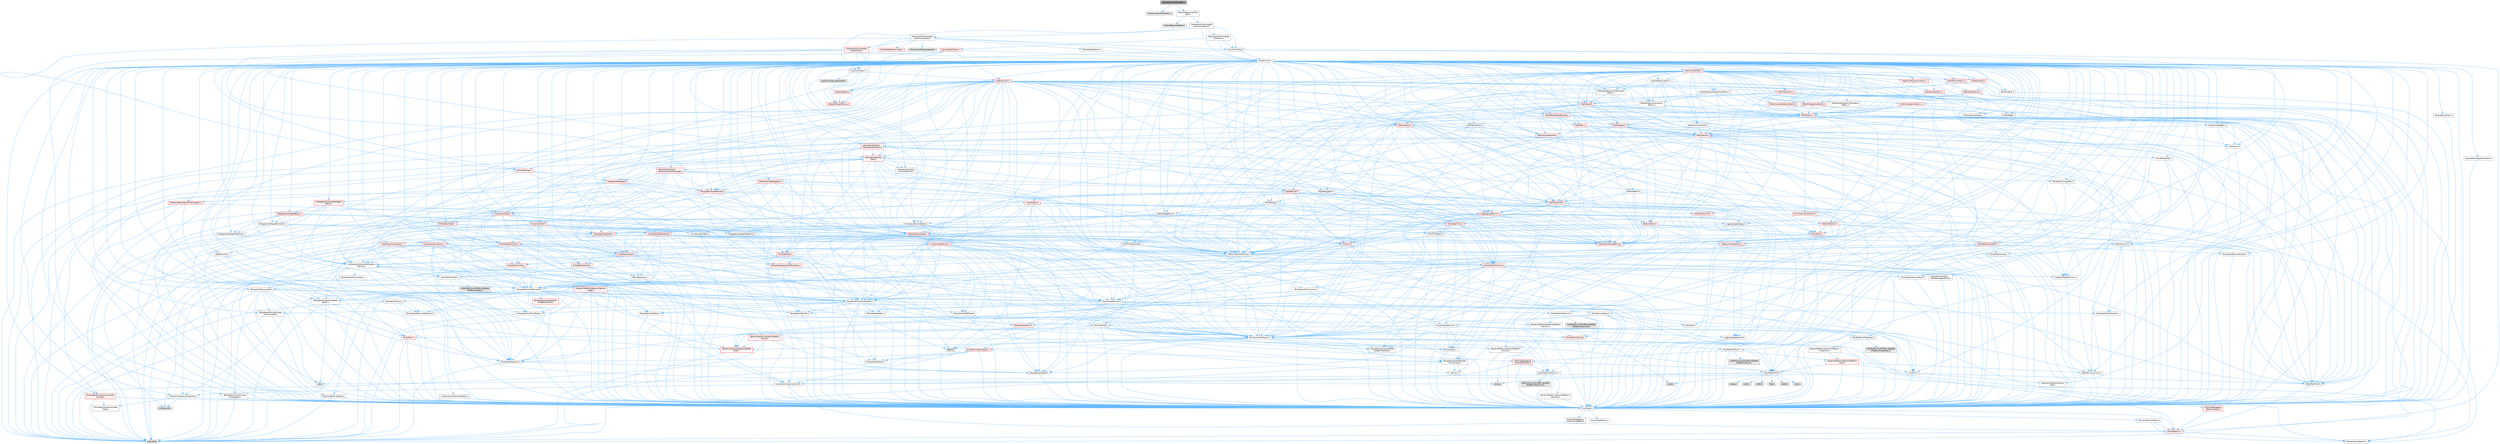 digraph "INavigationToolFilterBar.h"
{
 // INTERACTIVE_SVG=YES
 // LATEX_PDF_SIZE
  bgcolor="transparent";
  edge [fontname=Helvetica,fontsize=10,labelfontname=Helvetica,labelfontsize=10];
  node [fontname=Helvetica,fontsize=10,shape=box,height=0.2,width=0.4];
  Node1 [id="Node000001",label="INavigationToolFilterBar.h",height=0.2,width=0.4,color="gray40", fillcolor="grey60", style="filled", fontcolor="black",tooltip=" "];
  Node1 -> Node2 [id="edge1_Node000001_Node000002",color="steelblue1",style="solid",tooltip=" "];
  Node2 [id="Node000002",label="Filters/CustomTextFilters.h",height=0.2,width=0.4,color="grey60", fillcolor="#E0E0E0", style="filled",tooltip=" "];
  Node1 -> Node3 [id="edge2_Node000001_Node000003",color="steelblue1",style="solid",tooltip=" "];
  Node3 [id="Node000003",label="Filters/ISequencerFilter\lBar.h",height=0.2,width=0.4,color="grey40", fillcolor="white", style="filled",URL="$d3/ded/ISequencerFilterBar_8h.html",tooltip=" "];
  Node3 -> Node4 [id="edge3_Node000003_Node000004",color="steelblue1",style="solid",tooltip=" "];
  Node4 [id="Node000004",label="Filters/SBasicFilterBar.h",height=0.2,width=0.4,color="grey60", fillcolor="#E0E0E0", style="filled",tooltip=" "];
  Node3 -> Node5 [id="edge4_Node000003_Node000005",color="steelblue1",style="solid",tooltip=" "];
  Node5 [id="Node000005",label="Framework/Commands\l/UICommandList.h",height=0.2,width=0.4,color="grey40", fillcolor="white", style="filled",URL="$dd/dc1/UICommandList_8h.html",tooltip=" "];
  Node5 -> Node6 [id="edge5_Node000005_Node000006",color="steelblue1",style="solid",tooltip=" "];
  Node6 [id="Node000006",label="CoreMinimal.h",height=0.2,width=0.4,color="grey40", fillcolor="white", style="filled",URL="$d7/d67/CoreMinimal_8h.html",tooltip=" "];
  Node6 -> Node7 [id="edge6_Node000006_Node000007",color="steelblue1",style="solid",tooltip=" "];
  Node7 [id="Node000007",label="CoreTypes.h",height=0.2,width=0.4,color="grey40", fillcolor="white", style="filled",URL="$dc/dec/CoreTypes_8h.html",tooltip=" "];
  Node7 -> Node8 [id="edge7_Node000007_Node000008",color="steelblue1",style="solid",tooltip=" "];
  Node8 [id="Node000008",label="HAL/Platform.h",height=0.2,width=0.4,color="red", fillcolor="#FFF0F0", style="filled",URL="$d9/dd0/Platform_8h.html",tooltip=" "];
  Node8 -> Node11 [id="edge8_Node000008_Node000011",color="steelblue1",style="solid",tooltip=" "];
  Node11 [id="Node000011",label="type_traits",height=0.2,width=0.4,color="grey60", fillcolor="#E0E0E0", style="filled",tooltip=" "];
  Node8 -> Node12 [id="edge9_Node000008_Node000012",color="steelblue1",style="solid",tooltip=" "];
  Node12 [id="Node000012",label="PreprocessorHelpers.h",height=0.2,width=0.4,color="grey40", fillcolor="white", style="filled",URL="$db/ddb/PreprocessorHelpers_8h.html",tooltip=" "];
  Node7 -> Node18 [id="edge10_Node000007_Node000018",color="steelblue1",style="solid",tooltip=" "];
  Node18 [id="Node000018",label="ProfilingDebugging\l/UMemoryDefines.h",height=0.2,width=0.4,color="grey40", fillcolor="white", style="filled",URL="$d2/da2/UMemoryDefines_8h.html",tooltip=" "];
  Node7 -> Node19 [id="edge11_Node000007_Node000019",color="steelblue1",style="solid",tooltip=" "];
  Node19 [id="Node000019",label="Misc/CoreMiscDefines.h",height=0.2,width=0.4,color="grey40", fillcolor="white", style="filled",URL="$da/d38/CoreMiscDefines_8h.html",tooltip=" "];
  Node19 -> Node8 [id="edge12_Node000019_Node000008",color="steelblue1",style="solid",tooltip=" "];
  Node19 -> Node12 [id="edge13_Node000019_Node000012",color="steelblue1",style="solid",tooltip=" "];
  Node7 -> Node20 [id="edge14_Node000007_Node000020",color="steelblue1",style="solid",tooltip=" "];
  Node20 [id="Node000020",label="Misc/CoreDefines.h",height=0.2,width=0.4,color="grey40", fillcolor="white", style="filled",URL="$d3/dd2/CoreDefines_8h.html",tooltip=" "];
  Node6 -> Node21 [id="edge15_Node000006_Node000021",color="steelblue1",style="solid",tooltip=" "];
  Node21 [id="Node000021",label="CoreFwd.h",height=0.2,width=0.4,color="grey40", fillcolor="white", style="filled",URL="$d1/d1e/CoreFwd_8h.html",tooltip=" "];
  Node21 -> Node7 [id="edge16_Node000021_Node000007",color="steelblue1",style="solid",tooltip=" "];
  Node21 -> Node22 [id="edge17_Node000021_Node000022",color="steelblue1",style="solid",tooltip=" "];
  Node22 [id="Node000022",label="Containers/ContainersFwd.h",height=0.2,width=0.4,color="grey40", fillcolor="white", style="filled",URL="$d4/d0a/ContainersFwd_8h.html",tooltip=" "];
  Node22 -> Node8 [id="edge18_Node000022_Node000008",color="steelblue1",style="solid",tooltip=" "];
  Node22 -> Node7 [id="edge19_Node000022_Node000007",color="steelblue1",style="solid",tooltip=" "];
  Node22 -> Node23 [id="edge20_Node000022_Node000023",color="steelblue1",style="solid",tooltip=" "];
  Node23 [id="Node000023",label="Traits/IsContiguousContainer.h",height=0.2,width=0.4,color="grey40", fillcolor="white", style="filled",URL="$d5/d3c/IsContiguousContainer_8h.html",tooltip=" "];
  Node23 -> Node7 [id="edge21_Node000023_Node000007",color="steelblue1",style="solid",tooltip=" "];
  Node23 -> Node24 [id="edge22_Node000023_Node000024",color="steelblue1",style="solid",tooltip=" "];
  Node24 [id="Node000024",label="Misc/StaticAssertComplete\lType.h",height=0.2,width=0.4,color="grey40", fillcolor="white", style="filled",URL="$d5/d4e/StaticAssertCompleteType_8h.html",tooltip=" "];
  Node23 -> Node25 [id="edge23_Node000023_Node000025",color="steelblue1",style="solid",tooltip=" "];
  Node25 [id="Node000025",label="initializer_list",height=0.2,width=0.4,color="grey60", fillcolor="#E0E0E0", style="filled",tooltip=" "];
  Node21 -> Node26 [id="edge24_Node000021_Node000026",color="steelblue1",style="solid",tooltip=" "];
  Node26 [id="Node000026",label="Math/MathFwd.h",height=0.2,width=0.4,color="grey40", fillcolor="white", style="filled",URL="$d2/d10/MathFwd_8h.html",tooltip=" "];
  Node26 -> Node8 [id="edge25_Node000026_Node000008",color="steelblue1",style="solid",tooltip=" "];
  Node21 -> Node27 [id="edge26_Node000021_Node000027",color="steelblue1",style="solid",tooltip=" "];
  Node27 [id="Node000027",label="UObject/UObjectHierarchy\lFwd.h",height=0.2,width=0.4,color="grey40", fillcolor="white", style="filled",URL="$d3/d13/UObjectHierarchyFwd_8h.html",tooltip=" "];
  Node6 -> Node27 [id="edge27_Node000006_Node000027",color="steelblue1",style="solid",tooltip=" "];
  Node6 -> Node22 [id="edge28_Node000006_Node000022",color="steelblue1",style="solid",tooltip=" "];
  Node6 -> Node28 [id="edge29_Node000006_Node000028",color="steelblue1",style="solid",tooltip=" "];
  Node28 [id="Node000028",label="Misc/VarArgs.h",height=0.2,width=0.4,color="grey40", fillcolor="white", style="filled",URL="$d5/d6f/VarArgs_8h.html",tooltip=" "];
  Node28 -> Node7 [id="edge30_Node000028_Node000007",color="steelblue1",style="solid",tooltip=" "];
  Node6 -> Node29 [id="edge31_Node000006_Node000029",color="steelblue1",style="solid",tooltip=" "];
  Node29 [id="Node000029",label="Logging/LogVerbosity.h",height=0.2,width=0.4,color="grey40", fillcolor="white", style="filled",URL="$d2/d8f/LogVerbosity_8h.html",tooltip=" "];
  Node29 -> Node7 [id="edge32_Node000029_Node000007",color="steelblue1",style="solid",tooltip=" "];
  Node6 -> Node30 [id="edge33_Node000006_Node000030",color="steelblue1",style="solid",tooltip=" "];
  Node30 [id="Node000030",label="Misc/OutputDevice.h",height=0.2,width=0.4,color="grey40", fillcolor="white", style="filled",URL="$d7/d32/OutputDevice_8h.html",tooltip=" "];
  Node30 -> Node21 [id="edge34_Node000030_Node000021",color="steelblue1",style="solid",tooltip=" "];
  Node30 -> Node7 [id="edge35_Node000030_Node000007",color="steelblue1",style="solid",tooltip=" "];
  Node30 -> Node29 [id="edge36_Node000030_Node000029",color="steelblue1",style="solid",tooltip=" "];
  Node30 -> Node28 [id="edge37_Node000030_Node000028",color="steelblue1",style="solid",tooltip=" "];
  Node30 -> Node31 [id="edge38_Node000030_Node000031",color="steelblue1",style="solid",tooltip=" "];
  Node31 [id="Node000031",label="Templates/IsArrayOrRefOf\lTypeByPredicate.h",height=0.2,width=0.4,color="grey40", fillcolor="white", style="filled",URL="$d6/da1/IsArrayOrRefOfTypeByPredicate_8h.html",tooltip=" "];
  Node31 -> Node7 [id="edge39_Node000031_Node000007",color="steelblue1",style="solid",tooltip=" "];
  Node30 -> Node32 [id="edge40_Node000030_Node000032",color="steelblue1",style="solid",tooltip=" "];
  Node32 [id="Node000032",label="Templates/IsValidVariadic\lFunctionArg.h",height=0.2,width=0.4,color="grey40", fillcolor="white", style="filled",URL="$d0/dc8/IsValidVariadicFunctionArg_8h.html",tooltip=" "];
  Node32 -> Node7 [id="edge41_Node000032_Node000007",color="steelblue1",style="solid",tooltip=" "];
  Node32 -> Node33 [id="edge42_Node000032_Node000033",color="steelblue1",style="solid",tooltip=" "];
  Node33 [id="Node000033",label="IsEnum.h",height=0.2,width=0.4,color="grey40", fillcolor="white", style="filled",URL="$d4/de5/IsEnum_8h.html",tooltip=" "];
  Node32 -> Node11 [id="edge43_Node000032_Node000011",color="steelblue1",style="solid",tooltip=" "];
  Node30 -> Node34 [id="edge44_Node000030_Node000034",color="steelblue1",style="solid",tooltip=" "];
  Node34 [id="Node000034",label="Traits/IsCharEncodingCompatible\lWith.h",height=0.2,width=0.4,color="red", fillcolor="#FFF0F0", style="filled",URL="$df/dd1/IsCharEncodingCompatibleWith_8h.html",tooltip=" "];
  Node34 -> Node11 [id="edge45_Node000034_Node000011",color="steelblue1",style="solid",tooltip=" "];
  Node6 -> Node36 [id="edge46_Node000006_Node000036",color="steelblue1",style="solid",tooltip=" "];
  Node36 [id="Node000036",label="HAL/PlatformCrt.h",height=0.2,width=0.4,color="grey40", fillcolor="white", style="filled",URL="$d8/d75/PlatformCrt_8h.html",tooltip=" "];
  Node36 -> Node37 [id="edge47_Node000036_Node000037",color="steelblue1",style="solid",tooltip=" "];
  Node37 [id="Node000037",label="new",height=0.2,width=0.4,color="grey60", fillcolor="#E0E0E0", style="filled",tooltip=" "];
  Node36 -> Node38 [id="edge48_Node000036_Node000038",color="steelblue1",style="solid",tooltip=" "];
  Node38 [id="Node000038",label="wchar.h",height=0.2,width=0.4,color="grey60", fillcolor="#E0E0E0", style="filled",tooltip=" "];
  Node36 -> Node39 [id="edge49_Node000036_Node000039",color="steelblue1",style="solid",tooltip=" "];
  Node39 [id="Node000039",label="stddef.h",height=0.2,width=0.4,color="grey60", fillcolor="#E0E0E0", style="filled",tooltip=" "];
  Node36 -> Node40 [id="edge50_Node000036_Node000040",color="steelblue1",style="solid",tooltip=" "];
  Node40 [id="Node000040",label="stdlib.h",height=0.2,width=0.4,color="grey60", fillcolor="#E0E0E0", style="filled",tooltip=" "];
  Node36 -> Node41 [id="edge51_Node000036_Node000041",color="steelblue1",style="solid",tooltip=" "];
  Node41 [id="Node000041",label="stdio.h",height=0.2,width=0.4,color="grey60", fillcolor="#E0E0E0", style="filled",tooltip=" "];
  Node36 -> Node42 [id="edge52_Node000036_Node000042",color="steelblue1",style="solid",tooltip=" "];
  Node42 [id="Node000042",label="stdarg.h",height=0.2,width=0.4,color="grey60", fillcolor="#E0E0E0", style="filled",tooltip=" "];
  Node36 -> Node43 [id="edge53_Node000036_Node000043",color="steelblue1",style="solid",tooltip=" "];
  Node43 [id="Node000043",label="math.h",height=0.2,width=0.4,color="grey60", fillcolor="#E0E0E0", style="filled",tooltip=" "];
  Node36 -> Node44 [id="edge54_Node000036_Node000044",color="steelblue1",style="solid",tooltip=" "];
  Node44 [id="Node000044",label="float.h",height=0.2,width=0.4,color="grey60", fillcolor="#E0E0E0", style="filled",tooltip=" "];
  Node36 -> Node45 [id="edge55_Node000036_Node000045",color="steelblue1",style="solid",tooltip=" "];
  Node45 [id="Node000045",label="string.h",height=0.2,width=0.4,color="grey60", fillcolor="#E0E0E0", style="filled",tooltip=" "];
  Node6 -> Node46 [id="edge56_Node000006_Node000046",color="steelblue1",style="solid",tooltip=" "];
  Node46 [id="Node000046",label="HAL/PlatformMisc.h",height=0.2,width=0.4,color="grey40", fillcolor="white", style="filled",URL="$d0/df5/PlatformMisc_8h.html",tooltip=" "];
  Node46 -> Node7 [id="edge57_Node000046_Node000007",color="steelblue1",style="solid",tooltip=" "];
  Node46 -> Node47 [id="edge58_Node000046_Node000047",color="steelblue1",style="solid",tooltip=" "];
  Node47 [id="Node000047",label="GenericPlatform/GenericPlatform\lMisc.h",height=0.2,width=0.4,color="red", fillcolor="#FFF0F0", style="filled",URL="$db/d9a/GenericPlatformMisc_8h.html",tooltip=" "];
  Node47 -> Node21 [id="edge59_Node000047_Node000021",color="steelblue1",style="solid",tooltip=" "];
  Node47 -> Node7 [id="edge60_Node000047_Node000007",color="steelblue1",style="solid",tooltip=" "];
  Node47 -> Node36 [id="edge61_Node000047_Node000036",color="steelblue1",style="solid",tooltip=" "];
  Node47 -> Node51 [id="edge62_Node000047_Node000051",color="steelblue1",style="solid",tooltip=" "];
  Node51 [id="Node000051",label="Math/NumericLimits.h",height=0.2,width=0.4,color="grey40", fillcolor="white", style="filled",URL="$df/d1b/NumericLimits_8h.html",tooltip=" "];
  Node51 -> Node7 [id="edge63_Node000051_Node000007",color="steelblue1",style="solid",tooltip=" "];
  Node46 -> Node56 [id="edge64_Node000046_Node000056",color="steelblue1",style="solid",tooltip=" "];
  Node56 [id="Node000056",label="COMPILED_PLATFORM_HEADER\l(PlatformMisc.h)",height=0.2,width=0.4,color="grey60", fillcolor="#E0E0E0", style="filled",tooltip=" "];
  Node46 -> Node57 [id="edge65_Node000046_Node000057",color="steelblue1",style="solid",tooltip=" "];
  Node57 [id="Node000057",label="ProfilingDebugging\l/CpuProfilerTrace.h",height=0.2,width=0.4,color="red", fillcolor="#FFF0F0", style="filled",URL="$da/dcb/CpuProfilerTrace_8h.html",tooltip=" "];
  Node57 -> Node7 [id="edge66_Node000057_Node000007",color="steelblue1",style="solid",tooltip=" "];
  Node57 -> Node22 [id="edge67_Node000057_Node000022",color="steelblue1",style="solid",tooltip=" "];
  Node57 -> Node58 [id="edge68_Node000057_Node000058",color="steelblue1",style="solid",tooltip=" "];
  Node58 [id="Node000058",label="HAL/PlatformAtomics.h",height=0.2,width=0.4,color="grey40", fillcolor="white", style="filled",URL="$d3/d36/PlatformAtomics_8h.html",tooltip=" "];
  Node58 -> Node7 [id="edge69_Node000058_Node000007",color="steelblue1",style="solid",tooltip=" "];
  Node58 -> Node59 [id="edge70_Node000058_Node000059",color="steelblue1",style="solid",tooltip=" "];
  Node59 [id="Node000059",label="GenericPlatform/GenericPlatform\lAtomics.h",height=0.2,width=0.4,color="grey40", fillcolor="white", style="filled",URL="$da/d72/GenericPlatformAtomics_8h.html",tooltip=" "];
  Node59 -> Node7 [id="edge71_Node000059_Node000007",color="steelblue1",style="solid",tooltip=" "];
  Node58 -> Node60 [id="edge72_Node000058_Node000060",color="steelblue1",style="solid",tooltip=" "];
  Node60 [id="Node000060",label="COMPILED_PLATFORM_HEADER\l(PlatformAtomics.h)",height=0.2,width=0.4,color="grey60", fillcolor="#E0E0E0", style="filled",tooltip=" "];
  Node57 -> Node12 [id="edge73_Node000057_Node000012",color="steelblue1",style="solid",tooltip=" "];
  Node6 -> Node65 [id="edge74_Node000006_Node000065",color="steelblue1",style="solid",tooltip=" "];
  Node65 [id="Node000065",label="Misc/AssertionMacros.h",height=0.2,width=0.4,color="grey40", fillcolor="white", style="filled",URL="$d0/dfa/AssertionMacros_8h.html",tooltip=" "];
  Node65 -> Node7 [id="edge75_Node000065_Node000007",color="steelblue1",style="solid",tooltip=" "];
  Node65 -> Node8 [id="edge76_Node000065_Node000008",color="steelblue1",style="solid",tooltip=" "];
  Node65 -> Node46 [id="edge77_Node000065_Node000046",color="steelblue1",style="solid",tooltip=" "];
  Node65 -> Node12 [id="edge78_Node000065_Node000012",color="steelblue1",style="solid",tooltip=" "];
  Node65 -> Node66 [id="edge79_Node000065_Node000066",color="steelblue1",style="solid",tooltip=" "];
  Node66 [id="Node000066",label="Templates/EnableIf.h",height=0.2,width=0.4,color="grey40", fillcolor="white", style="filled",URL="$d7/d60/EnableIf_8h.html",tooltip=" "];
  Node66 -> Node7 [id="edge80_Node000066_Node000007",color="steelblue1",style="solid",tooltip=" "];
  Node65 -> Node31 [id="edge81_Node000065_Node000031",color="steelblue1",style="solid",tooltip=" "];
  Node65 -> Node32 [id="edge82_Node000065_Node000032",color="steelblue1",style="solid",tooltip=" "];
  Node65 -> Node34 [id="edge83_Node000065_Node000034",color="steelblue1",style="solid",tooltip=" "];
  Node65 -> Node28 [id="edge84_Node000065_Node000028",color="steelblue1",style="solid",tooltip=" "];
  Node65 -> Node67 [id="edge85_Node000065_Node000067",color="steelblue1",style="solid",tooltip=" "];
  Node67 [id="Node000067",label="String/FormatStringSan.h",height=0.2,width=0.4,color="red", fillcolor="#FFF0F0", style="filled",URL="$d3/d8b/FormatStringSan_8h.html",tooltip=" "];
  Node67 -> Node11 [id="edge86_Node000067_Node000011",color="steelblue1",style="solid",tooltip=" "];
  Node67 -> Node7 [id="edge87_Node000067_Node000007",color="steelblue1",style="solid",tooltip=" "];
  Node67 -> Node68 [id="edge88_Node000067_Node000068",color="steelblue1",style="solid",tooltip=" "];
  Node68 [id="Node000068",label="Templates/Requires.h",height=0.2,width=0.4,color="grey40", fillcolor="white", style="filled",URL="$dc/d96/Requires_8h.html",tooltip=" "];
  Node68 -> Node66 [id="edge89_Node000068_Node000066",color="steelblue1",style="solid",tooltip=" "];
  Node68 -> Node11 [id="edge90_Node000068_Node000011",color="steelblue1",style="solid",tooltip=" "];
  Node67 -> Node69 [id="edge91_Node000067_Node000069",color="steelblue1",style="solid",tooltip=" "];
  Node69 [id="Node000069",label="Templates/Identity.h",height=0.2,width=0.4,color="grey40", fillcolor="white", style="filled",URL="$d0/dd5/Identity_8h.html",tooltip=" "];
  Node67 -> Node32 [id="edge92_Node000067_Node000032",color="steelblue1",style="solid",tooltip=" "];
  Node67 -> Node22 [id="edge93_Node000067_Node000022",color="steelblue1",style="solid",tooltip=" "];
  Node65 -> Node73 [id="edge94_Node000065_Node000073",color="steelblue1",style="solid",tooltip=" "];
  Node73 [id="Node000073",label="atomic",height=0.2,width=0.4,color="grey60", fillcolor="#E0E0E0", style="filled",tooltip=" "];
  Node6 -> Node74 [id="edge95_Node000006_Node000074",color="steelblue1",style="solid",tooltip=" "];
  Node74 [id="Node000074",label="Templates/IsPointer.h",height=0.2,width=0.4,color="grey40", fillcolor="white", style="filled",URL="$d7/d05/IsPointer_8h.html",tooltip=" "];
  Node74 -> Node7 [id="edge96_Node000074_Node000007",color="steelblue1",style="solid",tooltip=" "];
  Node6 -> Node75 [id="edge97_Node000006_Node000075",color="steelblue1",style="solid",tooltip=" "];
  Node75 [id="Node000075",label="HAL/PlatformMemory.h",height=0.2,width=0.4,color="grey40", fillcolor="white", style="filled",URL="$de/d68/PlatformMemory_8h.html",tooltip=" "];
  Node75 -> Node7 [id="edge98_Node000075_Node000007",color="steelblue1",style="solid",tooltip=" "];
  Node75 -> Node76 [id="edge99_Node000075_Node000076",color="steelblue1",style="solid",tooltip=" "];
  Node76 [id="Node000076",label="GenericPlatform/GenericPlatform\lMemory.h",height=0.2,width=0.4,color="grey40", fillcolor="white", style="filled",URL="$dd/d22/GenericPlatformMemory_8h.html",tooltip=" "];
  Node76 -> Node21 [id="edge100_Node000076_Node000021",color="steelblue1",style="solid",tooltip=" "];
  Node76 -> Node7 [id="edge101_Node000076_Node000007",color="steelblue1",style="solid",tooltip=" "];
  Node76 -> Node77 [id="edge102_Node000076_Node000077",color="steelblue1",style="solid",tooltip=" "];
  Node77 [id="Node000077",label="HAL/PlatformString.h",height=0.2,width=0.4,color="red", fillcolor="#FFF0F0", style="filled",URL="$db/db5/PlatformString_8h.html",tooltip=" "];
  Node77 -> Node7 [id="edge103_Node000077_Node000007",color="steelblue1",style="solid",tooltip=" "];
  Node76 -> Node45 [id="edge104_Node000076_Node000045",color="steelblue1",style="solid",tooltip=" "];
  Node76 -> Node38 [id="edge105_Node000076_Node000038",color="steelblue1",style="solid",tooltip=" "];
  Node75 -> Node79 [id="edge106_Node000075_Node000079",color="steelblue1",style="solid",tooltip=" "];
  Node79 [id="Node000079",label="COMPILED_PLATFORM_HEADER\l(PlatformMemory.h)",height=0.2,width=0.4,color="grey60", fillcolor="#E0E0E0", style="filled",tooltip=" "];
  Node6 -> Node58 [id="edge107_Node000006_Node000058",color="steelblue1",style="solid",tooltip=" "];
  Node6 -> Node80 [id="edge108_Node000006_Node000080",color="steelblue1",style="solid",tooltip=" "];
  Node80 [id="Node000080",label="Misc/Exec.h",height=0.2,width=0.4,color="grey40", fillcolor="white", style="filled",URL="$de/ddb/Exec_8h.html",tooltip=" "];
  Node80 -> Node7 [id="edge109_Node000080_Node000007",color="steelblue1",style="solid",tooltip=" "];
  Node80 -> Node65 [id="edge110_Node000080_Node000065",color="steelblue1",style="solid",tooltip=" "];
  Node6 -> Node81 [id="edge111_Node000006_Node000081",color="steelblue1",style="solid",tooltip=" "];
  Node81 [id="Node000081",label="HAL/MemoryBase.h",height=0.2,width=0.4,color="grey40", fillcolor="white", style="filled",URL="$d6/d9f/MemoryBase_8h.html",tooltip=" "];
  Node81 -> Node7 [id="edge112_Node000081_Node000007",color="steelblue1",style="solid",tooltip=" "];
  Node81 -> Node58 [id="edge113_Node000081_Node000058",color="steelblue1",style="solid",tooltip=" "];
  Node81 -> Node36 [id="edge114_Node000081_Node000036",color="steelblue1",style="solid",tooltip=" "];
  Node81 -> Node80 [id="edge115_Node000081_Node000080",color="steelblue1",style="solid",tooltip=" "];
  Node81 -> Node30 [id="edge116_Node000081_Node000030",color="steelblue1",style="solid",tooltip=" "];
  Node81 -> Node82 [id="edge117_Node000081_Node000082",color="steelblue1",style="solid",tooltip=" "];
  Node82 [id="Node000082",label="Templates/Atomic.h",height=0.2,width=0.4,color="red", fillcolor="#FFF0F0", style="filled",URL="$d3/d91/Atomic_8h.html",tooltip=" "];
  Node82 -> Node73 [id="edge118_Node000082_Node000073",color="steelblue1",style="solid",tooltip=" "];
  Node6 -> Node91 [id="edge119_Node000006_Node000091",color="steelblue1",style="solid",tooltip=" "];
  Node91 [id="Node000091",label="HAL/UnrealMemory.h",height=0.2,width=0.4,color="grey40", fillcolor="white", style="filled",URL="$d9/d96/UnrealMemory_8h.html",tooltip=" "];
  Node91 -> Node7 [id="edge120_Node000091_Node000007",color="steelblue1",style="solid",tooltip=" "];
  Node91 -> Node76 [id="edge121_Node000091_Node000076",color="steelblue1",style="solid",tooltip=" "];
  Node91 -> Node81 [id="edge122_Node000091_Node000081",color="steelblue1",style="solid",tooltip=" "];
  Node91 -> Node75 [id="edge123_Node000091_Node000075",color="steelblue1",style="solid",tooltip=" "];
  Node91 -> Node92 [id="edge124_Node000091_Node000092",color="steelblue1",style="solid",tooltip=" "];
  Node92 [id="Node000092",label="ProfilingDebugging\l/MemoryTrace.h",height=0.2,width=0.4,color="red", fillcolor="#FFF0F0", style="filled",URL="$da/dd7/MemoryTrace_8h.html",tooltip=" "];
  Node92 -> Node8 [id="edge125_Node000092_Node000008",color="steelblue1",style="solid",tooltip=" "];
  Node91 -> Node74 [id="edge126_Node000091_Node000074",color="steelblue1",style="solid",tooltip=" "];
  Node6 -> Node93 [id="edge127_Node000006_Node000093",color="steelblue1",style="solid",tooltip=" "];
  Node93 [id="Node000093",label="Templates/IsArithmetic.h",height=0.2,width=0.4,color="grey40", fillcolor="white", style="filled",URL="$d2/d5d/IsArithmetic_8h.html",tooltip=" "];
  Node93 -> Node7 [id="edge128_Node000093_Node000007",color="steelblue1",style="solid",tooltip=" "];
  Node6 -> Node87 [id="edge129_Node000006_Node000087",color="steelblue1",style="solid",tooltip=" "];
  Node87 [id="Node000087",label="Templates/AndOrNot.h",height=0.2,width=0.4,color="grey40", fillcolor="white", style="filled",URL="$db/d0a/AndOrNot_8h.html",tooltip=" "];
  Node87 -> Node7 [id="edge130_Node000087_Node000007",color="steelblue1",style="solid",tooltip=" "];
  Node6 -> Node94 [id="edge131_Node000006_Node000094",color="steelblue1",style="solid",tooltip=" "];
  Node94 [id="Node000094",label="Templates/IsPODType.h",height=0.2,width=0.4,color="grey40", fillcolor="white", style="filled",URL="$d7/db1/IsPODType_8h.html",tooltip=" "];
  Node94 -> Node7 [id="edge132_Node000094_Node000007",color="steelblue1",style="solid",tooltip=" "];
  Node6 -> Node95 [id="edge133_Node000006_Node000095",color="steelblue1",style="solid",tooltip=" "];
  Node95 [id="Node000095",label="Templates/IsUECoreType.h",height=0.2,width=0.4,color="grey40", fillcolor="white", style="filled",URL="$d1/db8/IsUECoreType_8h.html",tooltip=" "];
  Node95 -> Node7 [id="edge134_Node000095_Node000007",color="steelblue1",style="solid",tooltip=" "];
  Node95 -> Node11 [id="edge135_Node000095_Node000011",color="steelblue1",style="solid",tooltip=" "];
  Node6 -> Node88 [id="edge136_Node000006_Node000088",color="steelblue1",style="solid",tooltip=" "];
  Node88 [id="Node000088",label="Templates/IsTriviallyCopy\lConstructible.h",height=0.2,width=0.4,color="grey40", fillcolor="white", style="filled",URL="$d3/d78/IsTriviallyCopyConstructible_8h.html",tooltip=" "];
  Node88 -> Node7 [id="edge137_Node000088_Node000007",color="steelblue1",style="solid",tooltip=" "];
  Node88 -> Node11 [id="edge138_Node000088_Node000011",color="steelblue1",style="solid",tooltip=" "];
  Node6 -> Node96 [id="edge139_Node000006_Node000096",color="steelblue1",style="solid",tooltip=" "];
  Node96 [id="Node000096",label="Templates/UnrealTypeTraits.h",height=0.2,width=0.4,color="grey40", fillcolor="white", style="filled",URL="$d2/d2d/UnrealTypeTraits_8h.html",tooltip=" "];
  Node96 -> Node7 [id="edge140_Node000096_Node000007",color="steelblue1",style="solid",tooltip=" "];
  Node96 -> Node74 [id="edge141_Node000096_Node000074",color="steelblue1",style="solid",tooltip=" "];
  Node96 -> Node65 [id="edge142_Node000096_Node000065",color="steelblue1",style="solid",tooltip=" "];
  Node96 -> Node87 [id="edge143_Node000096_Node000087",color="steelblue1",style="solid",tooltip=" "];
  Node96 -> Node66 [id="edge144_Node000096_Node000066",color="steelblue1",style="solid",tooltip=" "];
  Node96 -> Node93 [id="edge145_Node000096_Node000093",color="steelblue1",style="solid",tooltip=" "];
  Node96 -> Node33 [id="edge146_Node000096_Node000033",color="steelblue1",style="solid",tooltip=" "];
  Node96 -> Node97 [id="edge147_Node000096_Node000097",color="steelblue1",style="solid",tooltip=" "];
  Node97 [id="Node000097",label="Templates/Models.h",height=0.2,width=0.4,color="grey40", fillcolor="white", style="filled",URL="$d3/d0c/Models_8h.html",tooltip=" "];
  Node97 -> Node69 [id="edge148_Node000097_Node000069",color="steelblue1",style="solid",tooltip=" "];
  Node96 -> Node94 [id="edge149_Node000096_Node000094",color="steelblue1",style="solid",tooltip=" "];
  Node96 -> Node95 [id="edge150_Node000096_Node000095",color="steelblue1",style="solid",tooltip=" "];
  Node96 -> Node88 [id="edge151_Node000096_Node000088",color="steelblue1",style="solid",tooltip=" "];
  Node6 -> Node66 [id="edge152_Node000006_Node000066",color="steelblue1",style="solid",tooltip=" "];
  Node6 -> Node98 [id="edge153_Node000006_Node000098",color="steelblue1",style="solid",tooltip=" "];
  Node98 [id="Node000098",label="Templates/RemoveReference.h",height=0.2,width=0.4,color="grey40", fillcolor="white", style="filled",URL="$da/dbe/RemoveReference_8h.html",tooltip=" "];
  Node98 -> Node7 [id="edge154_Node000098_Node000007",color="steelblue1",style="solid",tooltip=" "];
  Node6 -> Node99 [id="edge155_Node000006_Node000099",color="steelblue1",style="solid",tooltip=" "];
  Node99 [id="Node000099",label="Templates/IntegralConstant.h",height=0.2,width=0.4,color="grey40", fillcolor="white", style="filled",URL="$db/d1b/IntegralConstant_8h.html",tooltip=" "];
  Node99 -> Node7 [id="edge156_Node000099_Node000007",color="steelblue1",style="solid",tooltip=" "];
  Node6 -> Node100 [id="edge157_Node000006_Node000100",color="steelblue1",style="solid",tooltip=" "];
  Node100 [id="Node000100",label="Templates/IsClass.h",height=0.2,width=0.4,color="grey40", fillcolor="white", style="filled",URL="$db/dcb/IsClass_8h.html",tooltip=" "];
  Node100 -> Node7 [id="edge158_Node000100_Node000007",color="steelblue1",style="solid",tooltip=" "];
  Node6 -> Node101 [id="edge159_Node000006_Node000101",color="steelblue1",style="solid",tooltip=" "];
  Node101 [id="Node000101",label="Templates/TypeCompatible\lBytes.h",height=0.2,width=0.4,color="grey40", fillcolor="white", style="filled",URL="$df/d0a/TypeCompatibleBytes_8h.html",tooltip=" "];
  Node101 -> Node7 [id="edge160_Node000101_Node000007",color="steelblue1",style="solid",tooltip=" "];
  Node101 -> Node45 [id="edge161_Node000101_Node000045",color="steelblue1",style="solid",tooltip=" "];
  Node101 -> Node37 [id="edge162_Node000101_Node000037",color="steelblue1",style="solid",tooltip=" "];
  Node101 -> Node11 [id="edge163_Node000101_Node000011",color="steelblue1",style="solid",tooltip=" "];
  Node6 -> Node23 [id="edge164_Node000006_Node000023",color="steelblue1",style="solid",tooltip=" "];
  Node6 -> Node102 [id="edge165_Node000006_Node000102",color="steelblue1",style="solid",tooltip=" "];
  Node102 [id="Node000102",label="Templates/UnrealTemplate.h",height=0.2,width=0.4,color="grey40", fillcolor="white", style="filled",URL="$d4/d24/UnrealTemplate_8h.html",tooltip=" "];
  Node102 -> Node7 [id="edge166_Node000102_Node000007",color="steelblue1",style="solid",tooltip=" "];
  Node102 -> Node74 [id="edge167_Node000102_Node000074",color="steelblue1",style="solid",tooltip=" "];
  Node102 -> Node91 [id="edge168_Node000102_Node000091",color="steelblue1",style="solid",tooltip=" "];
  Node102 -> Node103 [id="edge169_Node000102_Node000103",color="steelblue1",style="solid",tooltip=" "];
  Node103 [id="Node000103",label="Templates/CopyQualifiers\lAndRefsFromTo.h",height=0.2,width=0.4,color="red", fillcolor="#FFF0F0", style="filled",URL="$d3/db3/CopyQualifiersAndRefsFromTo_8h.html",tooltip=" "];
  Node102 -> Node96 [id="edge170_Node000102_Node000096",color="steelblue1",style="solid",tooltip=" "];
  Node102 -> Node98 [id="edge171_Node000102_Node000098",color="steelblue1",style="solid",tooltip=" "];
  Node102 -> Node68 [id="edge172_Node000102_Node000068",color="steelblue1",style="solid",tooltip=" "];
  Node102 -> Node101 [id="edge173_Node000102_Node000101",color="steelblue1",style="solid",tooltip=" "];
  Node102 -> Node69 [id="edge174_Node000102_Node000069",color="steelblue1",style="solid",tooltip=" "];
  Node102 -> Node23 [id="edge175_Node000102_Node000023",color="steelblue1",style="solid",tooltip=" "];
  Node102 -> Node105 [id="edge176_Node000102_Node000105",color="steelblue1",style="solid",tooltip=" "];
  Node105 [id="Node000105",label="Traits/UseBitwiseSwap.h",height=0.2,width=0.4,color="grey40", fillcolor="white", style="filled",URL="$db/df3/UseBitwiseSwap_8h.html",tooltip=" "];
  Node105 -> Node7 [id="edge177_Node000105_Node000007",color="steelblue1",style="solid",tooltip=" "];
  Node105 -> Node11 [id="edge178_Node000105_Node000011",color="steelblue1",style="solid",tooltip=" "];
  Node102 -> Node11 [id="edge179_Node000102_Node000011",color="steelblue1",style="solid",tooltip=" "];
  Node6 -> Node51 [id="edge180_Node000006_Node000051",color="steelblue1",style="solid",tooltip=" "];
  Node6 -> Node106 [id="edge181_Node000006_Node000106",color="steelblue1",style="solid",tooltip=" "];
  Node106 [id="Node000106",label="HAL/PlatformMath.h",height=0.2,width=0.4,color="grey40", fillcolor="white", style="filled",URL="$dc/d53/PlatformMath_8h.html",tooltip=" "];
  Node106 -> Node7 [id="edge182_Node000106_Node000007",color="steelblue1",style="solid",tooltip=" "];
  Node106 -> Node107 [id="edge183_Node000106_Node000107",color="steelblue1",style="solid",tooltip=" "];
  Node107 [id="Node000107",label="GenericPlatform/GenericPlatform\lMath.h",height=0.2,width=0.4,color="red", fillcolor="#FFF0F0", style="filled",URL="$d5/d79/GenericPlatformMath_8h.html",tooltip=" "];
  Node107 -> Node7 [id="edge184_Node000107_Node000007",color="steelblue1",style="solid",tooltip=" "];
  Node107 -> Node22 [id="edge185_Node000107_Node000022",color="steelblue1",style="solid",tooltip=" "];
  Node107 -> Node36 [id="edge186_Node000107_Node000036",color="steelblue1",style="solid",tooltip=" "];
  Node107 -> Node87 [id="edge187_Node000107_Node000087",color="steelblue1",style="solid",tooltip=" "];
  Node107 -> Node108 [id="edge188_Node000107_Node000108",color="steelblue1",style="solid",tooltip=" "];
  Node108 [id="Node000108",label="Templates/Decay.h",height=0.2,width=0.4,color="grey40", fillcolor="white", style="filled",URL="$dd/d0f/Decay_8h.html",tooltip=" "];
  Node108 -> Node7 [id="edge189_Node000108_Node000007",color="steelblue1",style="solid",tooltip=" "];
  Node108 -> Node98 [id="edge190_Node000108_Node000098",color="steelblue1",style="solid",tooltip=" "];
  Node108 -> Node11 [id="edge191_Node000108_Node000011",color="steelblue1",style="solid",tooltip=" "];
  Node107 -> Node96 [id="edge192_Node000107_Node000096",color="steelblue1",style="solid",tooltip=" "];
  Node107 -> Node68 [id="edge193_Node000107_Node000068",color="steelblue1",style="solid",tooltip=" "];
  Node107 -> Node101 [id="edge194_Node000107_Node000101",color="steelblue1",style="solid",tooltip=" "];
  Node107 -> Node11 [id="edge195_Node000107_Node000011",color="steelblue1",style="solid",tooltip=" "];
  Node106 -> Node113 [id="edge196_Node000106_Node000113",color="steelblue1",style="solid",tooltip=" "];
  Node113 [id="Node000113",label="COMPILED_PLATFORM_HEADER\l(PlatformMath.h)",height=0.2,width=0.4,color="grey60", fillcolor="#E0E0E0", style="filled",tooltip=" "];
  Node6 -> Node89 [id="edge197_Node000006_Node000089",color="steelblue1",style="solid",tooltip=" "];
  Node89 [id="Node000089",label="Templates/IsTriviallyCopy\lAssignable.h",height=0.2,width=0.4,color="grey40", fillcolor="white", style="filled",URL="$d2/df2/IsTriviallyCopyAssignable_8h.html",tooltip=" "];
  Node89 -> Node7 [id="edge198_Node000089_Node000007",color="steelblue1",style="solid",tooltip=" "];
  Node89 -> Node11 [id="edge199_Node000089_Node000011",color="steelblue1",style="solid",tooltip=" "];
  Node6 -> Node114 [id="edge200_Node000006_Node000114",color="steelblue1",style="solid",tooltip=" "];
  Node114 [id="Node000114",label="Templates/MemoryOps.h",height=0.2,width=0.4,color="grey40", fillcolor="white", style="filled",URL="$db/dea/MemoryOps_8h.html",tooltip=" "];
  Node114 -> Node7 [id="edge201_Node000114_Node000007",color="steelblue1",style="solid",tooltip=" "];
  Node114 -> Node91 [id="edge202_Node000114_Node000091",color="steelblue1",style="solid",tooltip=" "];
  Node114 -> Node89 [id="edge203_Node000114_Node000089",color="steelblue1",style="solid",tooltip=" "];
  Node114 -> Node88 [id="edge204_Node000114_Node000088",color="steelblue1",style="solid",tooltip=" "];
  Node114 -> Node68 [id="edge205_Node000114_Node000068",color="steelblue1",style="solid",tooltip=" "];
  Node114 -> Node96 [id="edge206_Node000114_Node000096",color="steelblue1",style="solid",tooltip=" "];
  Node114 -> Node105 [id="edge207_Node000114_Node000105",color="steelblue1",style="solid",tooltip=" "];
  Node114 -> Node37 [id="edge208_Node000114_Node000037",color="steelblue1",style="solid",tooltip=" "];
  Node114 -> Node11 [id="edge209_Node000114_Node000011",color="steelblue1",style="solid",tooltip=" "];
  Node6 -> Node115 [id="edge210_Node000006_Node000115",color="steelblue1",style="solid",tooltip=" "];
  Node115 [id="Node000115",label="Containers/ContainerAllocation\lPolicies.h",height=0.2,width=0.4,color="grey40", fillcolor="white", style="filled",URL="$d7/dff/ContainerAllocationPolicies_8h.html",tooltip=" "];
  Node115 -> Node7 [id="edge211_Node000115_Node000007",color="steelblue1",style="solid",tooltip=" "];
  Node115 -> Node116 [id="edge212_Node000115_Node000116",color="steelblue1",style="solid",tooltip=" "];
  Node116 [id="Node000116",label="Containers/ContainerHelpers.h",height=0.2,width=0.4,color="grey40", fillcolor="white", style="filled",URL="$d7/d33/ContainerHelpers_8h.html",tooltip=" "];
  Node116 -> Node7 [id="edge213_Node000116_Node000007",color="steelblue1",style="solid",tooltip=" "];
  Node115 -> Node115 [id="edge214_Node000115_Node000115",color="steelblue1",style="solid",tooltip=" "];
  Node115 -> Node106 [id="edge215_Node000115_Node000106",color="steelblue1",style="solid",tooltip=" "];
  Node115 -> Node91 [id="edge216_Node000115_Node000091",color="steelblue1",style="solid",tooltip=" "];
  Node115 -> Node51 [id="edge217_Node000115_Node000051",color="steelblue1",style="solid",tooltip=" "];
  Node115 -> Node65 [id="edge218_Node000115_Node000065",color="steelblue1",style="solid",tooltip=" "];
  Node115 -> Node117 [id="edge219_Node000115_Node000117",color="steelblue1",style="solid",tooltip=" "];
  Node117 [id="Node000117",label="Templates/IsPolymorphic.h",height=0.2,width=0.4,color="grey40", fillcolor="white", style="filled",URL="$dc/d20/IsPolymorphic_8h.html",tooltip=" "];
  Node115 -> Node114 [id="edge220_Node000115_Node000114",color="steelblue1",style="solid",tooltip=" "];
  Node115 -> Node101 [id="edge221_Node000115_Node000101",color="steelblue1",style="solid",tooltip=" "];
  Node115 -> Node11 [id="edge222_Node000115_Node000011",color="steelblue1",style="solid",tooltip=" "];
  Node6 -> Node118 [id="edge223_Node000006_Node000118",color="steelblue1",style="solid",tooltip=" "];
  Node118 [id="Node000118",label="Templates/IsEnumClass.h",height=0.2,width=0.4,color="grey40", fillcolor="white", style="filled",URL="$d7/d15/IsEnumClass_8h.html",tooltip=" "];
  Node118 -> Node7 [id="edge224_Node000118_Node000007",color="steelblue1",style="solid",tooltip=" "];
  Node118 -> Node87 [id="edge225_Node000118_Node000087",color="steelblue1",style="solid",tooltip=" "];
  Node6 -> Node119 [id="edge226_Node000006_Node000119",color="steelblue1",style="solid",tooltip=" "];
  Node119 [id="Node000119",label="HAL/PlatformProperties.h",height=0.2,width=0.4,color="grey40", fillcolor="white", style="filled",URL="$d9/db0/PlatformProperties_8h.html",tooltip=" "];
  Node119 -> Node7 [id="edge227_Node000119_Node000007",color="steelblue1",style="solid",tooltip=" "];
  Node119 -> Node120 [id="edge228_Node000119_Node000120",color="steelblue1",style="solid",tooltip=" "];
  Node120 [id="Node000120",label="GenericPlatform/GenericPlatform\lProperties.h",height=0.2,width=0.4,color="grey40", fillcolor="white", style="filled",URL="$d2/dcd/GenericPlatformProperties_8h.html",tooltip=" "];
  Node120 -> Node7 [id="edge229_Node000120_Node000007",color="steelblue1",style="solid",tooltip=" "];
  Node120 -> Node47 [id="edge230_Node000120_Node000047",color="steelblue1",style="solid",tooltip=" "];
  Node119 -> Node121 [id="edge231_Node000119_Node000121",color="steelblue1",style="solid",tooltip=" "];
  Node121 [id="Node000121",label="COMPILED_PLATFORM_HEADER\l(PlatformProperties.h)",height=0.2,width=0.4,color="grey60", fillcolor="#E0E0E0", style="filled",tooltip=" "];
  Node6 -> Node122 [id="edge232_Node000006_Node000122",color="steelblue1",style="solid",tooltip=" "];
  Node122 [id="Node000122",label="Misc/EngineVersionBase.h",height=0.2,width=0.4,color="grey40", fillcolor="white", style="filled",URL="$d5/d2b/EngineVersionBase_8h.html",tooltip=" "];
  Node122 -> Node7 [id="edge233_Node000122_Node000007",color="steelblue1",style="solid",tooltip=" "];
  Node6 -> Node123 [id="edge234_Node000006_Node000123",color="steelblue1",style="solid",tooltip=" "];
  Node123 [id="Node000123",label="Internationalization\l/TextNamespaceFwd.h",height=0.2,width=0.4,color="grey40", fillcolor="white", style="filled",URL="$d8/d97/TextNamespaceFwd_8h.html",tooltip=" "];
  Node123 -> Node7 [id="edge235_Node000123_Node000007",color="steelblue1",style="solid",tooltip=" "];
  Node6 -> Node124 [id="edge236_Node000006_Node000124",color="steelblue1",style="solid",tooltip=" "];
  Node124 [id="Node000124",label="Serialization/Archive.h",height=0.2,width=0.4,color="red", fillcolor="#FFF0F0", style="filled",URL="$d7/d3b/Archive_8h.html",tooltip=" "];
  Node124 -> Node21 [id="edge237_Node000124_Node000021",color="steelblue1",style="solid",tooltip=" "];
  Node124 -> Node7 [id="edge238_Node000124_Node000007",color="steelblue1",style="solid",tooltip=" "];
  Node124 -> Node119 [id="edge239_Node000124_Node000119",color="steelblue1",style="solid",tooltip=" "];
  Node124 -> Node123 [id="edge240_Node000124_Node000123",color="steelblue1",style="solid",tooltip=" "];
  Node124 -> Node26 [id="edge241_Node000124_Node000026",color="steelblue1",style="solid",tooltip=" "];
  Node124 -> Node65 [id="edge242_Node000124_Node000065",color="steelblue1",style="solid",tooltip=" "];
  Node124 -> Node122 [id="edge243_Node000124_Node000122",color="steelblue1",style="solid",tooltip=" "];
  Node124 -> Node28 [id="edge244_Node000124_Node000028",color="steelblue1",style="solid",tooltip=" "];
  Node124 -> Node66 [id="edge245_Node000124_Node000066",color="steelblue1",style="solid",tooltip=" "];
  Node124 -> Node31 [id="edge246_Node000124_Node000031",color="steelblue1",style="solid",tooltip=" "];
  Node124 -> Node118 [id="edge247_Node000124_Node000118",color="steelblue1",style="solid",tooltip=" "];
  Node124 -> Node32 [id="edge248_Node000124_Node000032",color="steelblue1",style="solid",tooltip=" "];
  Node124 -> Node102 [id="edge249_Node000124_Node000102",color="steelblue1",style="solid",tooltip=" "];
  Node124 -> Node34 [id="edge250_Node000124_Node000034",color="steelblue1",style="solid",tooltip=" "];
  Node124 -> Node127 [id="edge251_Node000124_Node000127",color="steelblue1",style="solid",tooltip=" "];
  Node127 [id="Node000127",label="UObject/ObjectVersion.h",height=0.2,width=0.4,color="grey40", fillcolor="white", style="filled",URL="$da/d63/ObjectVersion_8h.html",tooltip=" "];
  Node127 -> Node7 [id="edge252_Node000127_Node000007",color="steelblue1",style="solid",tooltip=" "];
  Node6 -> Node128 [id="edge253_Node000006_Node000128",color="steelblue1",style="solid",tooltip=" "];
  Node128 [id="Node000128",label="Templates/Less.h",height=0.2,width=0.4,color="grey40", fillcolor="white", style="filled",URL="$de/dc8/Less_8h.html",tooltip=" "];
  Node128 -> Node7 [id="edge254_Node000128_Node000007",color="steelblue1",style="solid",tooltip=" "];
  Node128 -> Node102 [id="edge255_Node000128_Node000102",color="steelblue1",style="solid",tooltip=" "];
  Node6 -> Node129 [id="edge256_Node000006_Node000129",color="steelblue1",style="solid",tooltip=" "];
  Node129 [id="Node000129",label="Templates/Sorting.h",height=0.2,width=0.4,color="red", fillcolor="#FFF0F0", style="filled",URL="$d3/d9e/Sorting_8h.html",tooltip=" "];
  Node129 -> Node7 [id="edge257_Node000129_Node000007",color="steelblue1",style="solid",tooltip=" "];
  Node129 -> Node106 [id="edge258_Node000129_Node000106",color="steelblue1",style="solid",tooltip=" "];
  Node129 -> Node128 [id="edge259_Node000129_Node000128",color="steelblue1",style="solid",tooltip=" "];
  Node6 -> Node140 [id="edge260_Node000006_Node000140",color="steelblue1",style="solid",tooltip=" "];
  Node140 [id="Node000140",label="Misc/Char.h",height=0.2,width=0.4,color="red", fillcolor="#FFF0F0", style="filled",URL="$d0/d58/Char_8h.html",tooltip=" "];
  Node140 -> Node7 [id="edge261_Node000140_Node000007",color="steelblue1",style="solid",tooltip=" "];
  Node140 -> Node11 [id="edge262_Node000140_Node000011",color="steelblue1",style="solid",tooltip=" "];
  Node6 -> Node143 [id="edge263_Node000006_Node000143",color="steelblue1",style="solid",tooltip=" "];
  Node143 [id="Node000143",label="GenericPlatform/GenericPlatform\lStricmp.h",height=0.2,width=0.4,color="grey40", fillcolor="white", style="filled",URL="$d2/d86/GenericPlatformStricmp_8h.html",tooltip=" "];
  Node143 -> Node7 [id="edge264_Node000143_Node000007",color="steelblue1",style="solid",tooltip=" "];
  Node6 -> Node144 [id="edge265_Node000006_Node000144",color="steelblue1",style="solid",tooltip=" "];
  Node144 [id="Node000144",label="GenericPlatform/GenericPlatform\lString.h",height=0.2,width=0.4,color="red", fillcolor="#FFF0F0", style="filled",URL="$dd/d20/GenericPlatformString_8h.html",tooltip=" "];
  Node144 -> Node7 [id="edge266_Node000144_Node000007",color="steelblue1",style="solid",tooltip=" "];
  Node144 -> Node143 [id="edge267_Node000144_Node000143",color="steelblue1",style="solid",tooltip=" "];
  Node144 -> Node66 [id="edge268_Node000144_Node000066",color="steelblue1",style="solid",tooltip=" "];
  Node144 -> Node34 [id="edge269_Node000144_Node000034",color="steelblue1",style="solid",tooltip=" "];
  Node144 -> Node11 [id="edge270_Node000144_Node000011",color="steelblue1",style="solid",tooltip=" "];
  Node6 -> Node77 [id="edge271_Node000006_Node000077",color="steelblue1",style="solid",tooltip=" "];
  Node6 -> Node147 [id="edge272_Node000006_Node000147",color="steelblue1",style="solid",tooltip=" "];
  Node147 [id="Node000147",label="Misc/CString.h",height=0.2,width=0.4,color="grey40", fillcolor="white", style="filled",URL="$d2/d49/CString_8h.html",tooltip=" "];
  Node147 -> Node7 [id="edge273_Node000147_Node000007",color="steelblue1",style="solid",tooltip=" "];
  Node147 -> Node36 [id="edge274_Node000147_Node000036",color="steelblue1",style="solid",tooltip=" "];
  Node147 -> Node77 [id="edge275_Node000147_Node000077",color="steelblue1",style="solid",tooltip=" "];
  Node147 -> Node65 [id="edge276_Node000147_Node000065",color="steelblue1",style="solid",tooltip=" "];
  Node147 -> Node140 [id="edge277_Node000147_Node000140",color="steelblue1",style="solid",tooltip=" "];
  Node147 -> Node28 [id="edge278_Node000147_Node000028",color="steelblue1",style="solid",tooltip=" "];
  Node147 -> Node31 [id="edge279_Node000147_Node000031",color="steelblue1",style="solid",tooltip=" "];
  Node147 -> Node32 [id="edge280_Node000147_Node000032",color="steelblue1",style="solid",tooltip=" "];
  Node147 -> Node34 [id="edge281_Node000147_Node000034",color="steelblue1",style="solid",tooltip=" "];
  Node6 -> Node148 [id="edge282_Node000006_Node000148",color="steelblue1",style="solid",tooltip=" "];
  Node148 [id="Node000148",label="Misc/Crc.h",height=0.2,width=0.4,color="red", fillcolor="#FFF0F0", style="filled",URL="$d4/dd2/Crc_8h.html",tooltip=" "];
  Node148 -> Node7 [id="edge283_Node000148_Node000007",color="steelblue1",style="solid",tooltip=" "];
  Node148 -> Node77 [id="edge284_Node000148_Node000077",color="steelblue1",style="solid",tooltip=" "];
  Node148 -> Node65 [id="edge285_Node000148_Node000065",color="steelblue1",style="solid",tooltip=" "];
  Node148 -> Node147 [id="edge286_Node000148_Node000147",color="steelblue1",style="solid",tooltip=" "];
  Node148 -> Node140 [id="edge287_Node000148_Node000140",color="steelblue1",style="solid",tooltip=" "];
  Node148 -> Node96 [id="edge288_Node000148_Node000096",color="steelblue1",style="solid",tooltip=" "];
  Node6 -> Node139 [id="edge289_Node000006_Node000139",color="steelblue1",style="solid",tooltip=" "];
  Node139 [id="Node000139",label="Math/UnrealMathUtility.h",height=0.2,width=0.4,color="grey40", fillcolor="white", style="filled",URL="$db/db8/UnrealMathUtility_8h.html",tooltip=" "];
  Node139 -> Node7 [id="edge290_Node000139_Node000007",color="steelblue1",style="solid",tooltip=" "];
  Node139 -> Node65 [id="edge291_Node000139_Node000065",color="steelblue1",style="solid",tooltip=" "];
  Node139 -> Node106 [id="edge292_Node000139_Node000106",color="steelblue1",style="solid",tooltip=" "];
  Node139 -> Node26 [id="edge293_Node000139_Node000026",color="steelblue1",style="solid",tooltip=" "];
  Node139 -> Node69 [id="edge294_Node000139_Node000069",color="steelblue1",style="solid",tooltip=" "];
  Node139 -> Node68 [id="edge295_Node000139_Node000068",color="steelblue1",style="solid",tooltip=" "];
  Node6 -> Node149 [id="edge296_Node000006_Node000149",color="steelblue1",style="solid",tooltip=" "];
  Node149 [id="Node000149",label="Containers/UnrealString.h",height=0.2,width=0.4,color="red", fillcolor="#FFF0F0", style="filled",URL="$d5/dba/UnrealString_8h.html",tooltip=" "];
  Node6 -> Node153 [id="edge297_Node000006_Node000153",color="steelblue1",style="solid",tooltip=" "];
  Node153 [id="Node000153",label="Containers/Array.h",height=0.2,width=0.4,color="red", fillcolor="#FFF0F0", style="filled",URL="$df/dd0/Array_8h.html",tooltip=" "];
  Node153 -> Node7 [id="edge298_Node000153_Node000007",color="steelblue1",style="solid",tooltip=" "];
  Node153 -> Node65 [id="edge299_Node000153_Node000065",color="steelblue1",style="solid",tooltip=" "];
  Node153 -> Node91 [id="edge300_Node000153_Node000091",color="steelblue1",style="solid",tooltip=" "];
  Node153 -> Node96 [id="edge301_Node000153_Node000096",color="steelblue1",style="solid",tooltip=" "];
  Node153 -> Node102 [id="edge302_Node000153_Node000102",color="steelblue1",style="solid",tooltip=" "];
  Node153 -> Node115 [id="edge303_Node000153_Node000115",color="steelblue1",style="solid",tooltip=" "];
  Node153 -> Node124 [id="edge304_Node000153_Node000124",color="steelblue1",style="solid",tooltip=" "];
  Node153 -> Node132 [id="edge305_Node000153_Node000132",color="steelblue1",style="solid",tooltip=" "];
  Node132 [id="Node000132",label="Templates/Invoke.h",height=0.2,width=0.4,color="red", fillcolor="#FFF0F0", style="filled",URL="$d7/deb/Invoke_8h.html",tooltip=" "];
  Node132 -> Node7 [id="edge306_Node000132_Node000007",color="steelblue1",style="solid",tooltip=" "];
  Node132 -> Node102 [id="edge307_Node000132_Node000102",color="steelblue1",style="solid",tooltip=" "];
  Node132 -> Node11 [id="edge308_Node000132_Node000011",color="steelblue1",style="solid",tooltip=" "];
  Node153 -> Node128 [id="edge309_Node000153_Node000128",color="steelblue1",style="solid",tooltip=" "];
  Node153 -> Node68 [id="edge310_Node000153_Node000068",color="steelblue1",style="solid",tooltip=" "];
  Node153 -> Node129 [id="edge311_Node000153_Node000129",color="steelblue1",style="solid",tooltip=" "];
  Node153 -> Node176 [id="edge312_Node000153_Node000176",color="steelblue1",style="solid",tooltip=" "];
  Node176 [id="Node000176",label="Templates/AlignmentTemplates.h",height=0.2,width=0.4,color="red", fillcolor="#FFF0F0", style="filled",URL="$dd/d32/AlignmentTemplates_8h.html",tooltip=" "];
  Node176 -> Node7 [id="edge313_Node000176_Node000007",color="steelblue1",style="solid",tooltip=" "];
  Node176 -> Node74 [id="edge314_Node000176_Node000074",color="steelblue1",style="solid",tooltip=" "];
  Node153 -> Node11 [id="edge315_Node000153_Node000011",color="steelblue1",style="solid",tooltip=" "];
  Node6 -> Node177 [id="edge316_Node000006_Node000177",color="steelblue1",style="solid",tooltip=" "];
  Node177 [id="Node000177",label="Misc/FrameNumber.h",height=0.2,width=0.4,color="grey40", fillcolor="white", style="filled",URL="$dd/dbd/FrameNumber_8h.html",tooltip=" "];
  Node177 -> Node7 [id="edge317_Node000177_Node000007",color="steelblue1",style="solid",tooltip=" "];
  Node177 -> Node51 [id="edge318_Node000177_Node000051",color="steelblue1",style="solid",tooltip=" "];
  Node177 -> Node139 [id="edge319_Node000177_Node000139",color="steelblue1",style="solid",tooltip=" "];
  Node177 -> Node66 [id="edge320_Node000177_Node000066",color="steelblue1",style="solid",tooltip=" "];
  Node177 -> Node96 [id="edge321_Node000177_Node000096",color="steelblue1",style="solid",tooltip=" "];
  Node6 -> Node178 [id="edge322_Node000006_Node000178",color="steelblue1",style="solid",tooltip=" "];
  Node178 [id="Node000178",label="Misc/Timespan.h",height=0.2,width=0.4,color="grey40", fillcolor="white", style="filled",URL="$da/dd9/Timespan_8h.html",tooltip=" "];
  Node178 -> Node7 [id="edge323_Node000178_Node000007",color="steelblue1",style="solid",tooltip=" "];
  Node178 -> Node179 [id="edge324_Node000178_Node000179",color="steelblue1",style="solid",tooltip=" "];
  Node179 [id="Node000179",label="Math/Interval.h",height=0.2,width=0.4,color="grey40", fillcolor="white", style="filled",URL="$d1/d55/Interval_8h.html",tooltip=" "];
  Node179 -> Node7 [id="edge325_Node000179_Node000007",color="steelblue1",style="solid",tooltip=" "];
  Node179 -> Node93 [id="edge326_Node000179_Node000093",color="steelblue1",style="solid",tooltip=" "];
  Node179 -> Node96 [id="edge327_Node000179_Node000096",color="steelblue1",style="solid",tooltip=" "];
  Node179 -> Node51 [id="edge328_Node000179_Node000051",color="steelblue1",style="solid",tooltip=" "];
  Node179 -> Node139 [id="edge329_Node000179_Node000139",color="steelblue1",style="solid",tooltip=" "];
  Node178 -> Node139 [id="edge330_Node000178_Node000139",color="steelblue1",style="solid",tooltip=" "];
  Node178 -> Node65 [id="edge331_Node000178_Node000065",color="steelblue1",style="solid",tooltip=" "];
  Node6 -> Node180 [id="edge332_Node000006_Node000180",color="steelblue1",style="solid",tooltip=" "];
  Node180 [id="Node000180",label="Containers/StringConv.h",height=0.2,width=0.4,color="red", fillcolor="#FFF0F0", style="filled",URL="$d3/ddf/StringConv_8h.html",tooltip=" "];
  Node180 -> Node7 [id="edge333_Node000180_Node000007",color="steelblue1",style="solid",tooltip=" "];
  Node180 -> Node65 [id="edge334_Node000180_Node000065",color="steelblue1",style="solid",tooltip=" "];
  Node180 -> Node115 [id="edge335_Node000180_Node000115",color="steelblue1",style="solid",tooltip=" "];
  Node180 -> Node153 [id="edge336_Node000180_Node000153",color="steelblue1",style="solid",tooltip=" "];
  Node180 -> Node147 [id="edge337_Node000180_Node000147",color="steelblue1",style="solid",tooltip=" "];
  Node180 -> Node181 [id="edge338_Node000180_Node000181",color="steelblue1",style="solid",tooltip=" "];
  Node181 [id="Node000181",label="Templates/IsArray.h",height=0.2,width=0.4,color="grey40", fillcolor="white", style="filled",URL="$d8/d8d/IsArray_8h.html",tooltip=" "];
  Node181 -> Node7 [id="edge339_Node000181_Node000007",color="steelblue1",style="solid",tooltip=" "];
  Node180 -> Node102 [id="edge340_Node000180_Node000102",color="steelblue1",style="solid",tooltip=" "];
  Node180 -> Node96 [id="edge341_Node000180_Node000096",color="steelblue1",style="solid",tooltip=" "];
  Node180 -> Node34 [id="edge342_Node000180_Node000034",color="steelblue1",style="solid",tooltip=" "];
  Node180 -> Node23 [id="edge343_Node000180_Node000023",color="steelblue1",style="solid",tooltip=" "];
  Node180 -> Node11 [id="edge344_Node000180_Node000011",color="steelblue1",style="solid",tooltip=" "];
  Node6 -> Node182 [id="edge345_Node000006_Node000182",color="steelblue1",style="solid",tooltip=" "];
  Node182 [id="Node000182",label="UObject/UnrealNames.h",height=0.2,width=0.4,color="red", fillcolor="#FFF0F0", style="filled",URL="$d8/db1/UnrealNames_8h.html",tooltip=" "];
  Node182 -> Node7 [id="edge346_Node000182_Node000007",color="steelblue1",style="solid",tooltip=" "];
  Node6 -> Node184 [id="edge347_Node000006_Node000184",color="steelblue1",style="solid",tooltip=" "];
  Node184 [id="Node000184",label="UObject/NameTypes.h",height=0.2,width=0.4,color="red", fillcolor="#FFF0F0", style="filled",URL="$d6/d35/NameTypes_8h.html",tooltip=" "];
  Node184 -> Node7 [id="edge348_Node000184_Node000007",color="steelblue1",style="solid",tooltip=" "];
  Node184 -> Node65 [id="edge349_Node000184_Node000065",color="steelblue1",style="solid",tooltip=" "];
  Node184 -> Node91 [id="edge350_Node000184_Node000091",color="steelblue1",style="solid",tooltip=" "];
  Node184 -> Node96 [id="edge351_Node000184_Node000096",color="steelblue1",style="solid",tooltip=" "];
  Node184 -> Node102 [id="edge352_Node000184_Node000102",color="steelblue1",style="solid",tooltip=" "];
  Node184 -> Node149 [id="edge353_Node000184_Node000149",color="steelblue1",style="solid",tooltip=" "];
  Node184 -> Node180 [id="edge354_Node000184_Node000180",color="steelblue1",style="solid",tooltip=" "];
  Node184 -> Node182 [id="edge355_Node000184_Node000182",color="steelblue1",style="solid",tooltip=" "];
  Node184 -> Node82 [id="edge356_Node000184_Node000082",color="steelblue1",style="solid",tooltip=" "];
  Node6 -> Node192 [id="edge357_Node000006_Node000192",color="steelblue1",style="solid",tooltip=" "];
  Node192 [id="Node000192",label="Misc/Parse.h",height=0.2,width=0.4,color="red", fillcolor="#FFF0F0", style="filled",URL="$dc/d71/Parse_8h.html",tooltip=" "];
  Node192 -> Node149 [id="edge358_Node000192_Node000149",color="steelblue1",style="solid",tooltip=" "];
  Node192 -> Node7 [id="edge359_Node000192_Node000007",color="steelblue1",style="solid",tooltip=" "];
  Node192 -> Node36 [id="edge360_Node000192_Node000036",color="steelblue1",style="solid",tooltip=" "];
  Node192 -> Node193 [id="edge361_Node000192_Node000193",color="steelblue1",style="solid",tooltip=" "];
  Node193 [id="Node000193",label="Templates/Function.h",height=0.2,width=0.4,color="red", fillcolor="#FFF0F0", style="filled",URL="$df/df5/Function_8h.html",tooltip=" "];
  Node193 -> Node7 [id="edge362_Node000193_Node000007",color="steelblue1",style="solid",tooltip=" "];
  Node193 -> Node65 [id="edge363_Node000193_Node000065",color="steelblue1",style="solid",tooltip=" "];
  Node193 -> Node91 [id="edge364_Node000193_Node000091",color="steelblue1",style="solid",tooltip=" "];
  Node193 -> Node96 [id="edge365_Node000193_Node000096",color="steelblue1",style="solid",tooltip=" "];
  Node193 -> Node132 [id="edge366_Node000193_Node000132",color="steelblue1",style="solid",tooltip=" "];
  Node193 -> Node102 [id="edge367_Node000193_Node000102",color="steelblue1",style="solid",tooltip=" "];
  Node193 -> Node68 [id="edge368_Node000193_Node000068",color="steelblue1",style="solid",tooltip=" "];
  Node193 -> Node139 [id="edge369_Node000193_Node000139",color="steelblue1",style="solid",tooltip=" "];
  Node193 -> Node37 [id="edge370_Node000193_Node000037",color="steelblue1",style="solid",tooltip=" "];
  Node193 -> Node11 [id="edge371_Node000193_Node000011",color="steelblue1",style="solid",tooltip=" "];
  Node6 -> Node176 [id="edge372_Node000006_Node000176",color="steelblue1",style="solid",tooltip=" "];
  Node6 -> Node195 [id="edge373_Node000006_Node000195",color="steelblue1",style="solid",tooltip=" "];
  Node195 [id="Node000195",label="Misc/StructBuilder.h",height=0.2,width=0.4,color="grey40", fillcolor="white", style="filled",URL="$d9/db3/StructBuilder_8h.html",tooltip=" "];
  Node195 -> Node7 [id="edge374_Node000195_Node000007",color="steelblue1",style="solid",tooltip=" "];
  Node195 -> Node139 [id="edge375_Node000195_Node000139",color="steelblue1",style="solid",tooltip=" "];
  Node195 -> Node176 [id="edge376_Node000195_Node000176",color="steelblue1",style="solid",tooltip=" "];
  Node6 -> Node108 [id="edge377_Node000006_Node000108",color="steelblue1",style="solid",tooltip=" "];
  Node6 -> Node196 [id="edge378_Node000006_Node000196",color="steelblue1",style="solid",tooltip=" "];
  Node196 [id="Node000196",label="Templates/PointerIsConvertible\lFromTo.h",height=0.2,width=0.4,color="red", fillcolor="#FFF0F0", style="filled",URL="$d6/d65/PointerIsConvertibleFromTo_8h.html",tooltip=" "];
  Node196 -> Node7 [id="edge379_Node000196_Node000007",color="steelblue1",style="solid",tooltip=" "];
  Node196 -> Node24 [id="edge380_Node000196_Node000024",color="steelblue1",style="solid",tooltip=" "];
  Node196 -> Node11 [id="edge381_Node000196_Node000011",color="steelblue1",style="solid",tooltip=" "];
  Node6 -> Node132 [id="edge382_Node000006_Node000132",color="steelblue1",style="solid",tooltip=" "];
  Node6 -> Node193 [id="edge383_Node000006_Node000193",color="steelblue1",style="solid",tooltip=" "];
  Node6 -> Node165 [id="edge384_Node000006_Node000165",color="steelblue1",style="solid",tooltip=" "];
  Node165 [id="Node000165",label="Templates/TypeHash.h",height=0.2,width=0.4,color="red", fillcolor="#FFF0F0", style="filled",URL="$d1/d62/TypeHash_8h.html",tooltip=" "];
  Node165 -> Node7 [id="edge385_Node000165_Node000007",color="steelblue1",style="solid",tooltip=" "];
  Node165 -> Node68 [id="edge386_Node000165_Node000068",color="steelblue1",style="solid",tooltip=" "];
  Node165 -> Node148 [id="edge387_Node000165_Node000148",color="steelblue1",style="solid",tooltip=" "];
  Node165 -> Node11 [id="edge388_Node000165_Node000011",color="steelblue1",style="solid",tooltip=" "];
  Node6 -> Node197 [id="edge389_Node000006_Node000197",color="steelblue1",style="solid",tooltip=" "];
  Node197 [id="Node000197",label="Containers/ScriptArray.h",height=0.2,width=0.4,color="red", fillcolor="#FFF0F0", style="filled",URL="$dc/daf/ScriptArray_8h.html",tooltip=" "];
  Node197 -> Node7 [id="edge390_Node000197_Node000007",color="steelblue1",style="solid",tooltip=" "];
  Node197 -> Node65 [id="edge391_Node000197_Node000065",color="steelblue1",style="solid",tooltip=" "];
  Node197 -> Node91 [id="edge392_Node000197_Node000091",color="steelblue1",style="solid",tooltip=" "];
  Node197 -> Node115 [id="edge393_Node000197_Node000115",color="steelblue1",style="solid",tooltip=" "];
  Node197 -> Node153 [id="edge394_Node000197_Node000153",color="steelblue1",style="solid",tooltip=" "];
  Node197 -> Node25 [id="edge395_Node000197_Node000025",color="steelblue1",style="solid",tooltip=" "];
  Node6 -> Node198 [id="edge396_Node000006_Node000198",color="steelblue1",style="solid",tooltip=" "];
  Node198 [id="Node000198",label="Containers/BitArray.h",height=0.2,width=0.4,color="red", fillcolor="#FFF0F0", style="filled",URL="$d1/de4/BitArray_8h.html",tooltip=" "];
  Node198 -> Node115 [id="edge397_Node000198_Node000115",color="steelblue1",style="solid",tooltip=" "];
  Node198 -> Node7 [id="edge398_Node000198_Node000007",color="steelblue1",style="solid",tooltip=" "];
  Node198 -> Node58 [id="edge399_Node000198_Node000058",color="steelblue1",style="solid",tooltip=" "];
  Node198 -> Node91 [id="edge400_Node000198_Node000091",color="steelblue1",style="solid",tooltip=" "];
  Node198 -> Node139 [id="edge401_Node000198_Node000139",color="steelblue1",style="solid",tooltip=" "];
  Node198 -> Node65 [id="edge402_Node000198_Node000065",color="steelblue1",style="solid",tooltip=" "];
  Node198 -> Node124 [id="edge403_Node000198_Node000124",color="steelblue1",style="solid",tooltip=" "];
  Node198 -> Node66 [id="edge404_Node000198_Node000066",color="steelblue1",style="solid",tooltip=" "];
  Node198 -> Node132 [id="edge405_Node000198_Node000132",color="steelblue1",style="solid",tooltip=" "];
  Node198 -> Node102 [id="edge406_Node000198_Node000102",color="steelblue1",style="solid",tooltip=" "];
  Node198 -> Node96 [id="edge407_Node000198_Node000096",color="steelblue1",style="solid",tooltip=" "];
  Node6 -> Node199 [id="edge408_Node000006_Node000199",color="steelblue1",style="solid",tooltip=" "];
  Node199 [id="Node000199",label="Containers/SparseArray.h",height=0.2,width=0.4,color="red", fillcolor="#FFF0F0", style="filled",URL="$d5/dbf/SparseArray_8h.html",tooltip=" "];
  Node199 -> Node7 [id="edge409_Node000199_Node000007",color="steelblue1",style="solid",tooltip=" "];
  Node199 -> Node65 [id="edge410_Node000199_Node000065",color="steelblue1",style="solid",tooltip=" "];
  Node199 -> Node91 [id="edge411_Node000199_Node000091",color="steelblue1",style="solid",tooltip=" "];
  Node199 -> Node96 [id="edge412_Node000199_Node000096",color="steelblue1",style="solid",tooltip=" "];
  Node199 -> Node102 [id="edge413_Node000199_Node000102",color="steelblue1",style="solid",tooltip=" "];
  Node199 -> Node115 [id="edge414_Node000199_Node000115",color="steelblue1",style="solid",tooltip=" "];
  Node199 -> Node128 [id="edge415_Node000199_Node000128",color="steelblue1",style="solid",tooltip=" "];
  Node199 -> Node153 [id="edge416_Node000199_Node000153",color="steelblue1",style="solid",tooltip=" "];
  Node199 -> Node139 [id="edge417_Node000199_Node000139",color="steelblue1",style="solid",tooltip=" "];
  Node199 -> Node197 [id="edge418_Node000199_Node000197",color="steelblue1",style="solid",tooltip=" "];
  Node199 -> Node198 [id="edge419_Node000199_Node000198",color="steelblue1",style="solid",tooltip=" "];
  Node199 -> Node149 [id="edge420_Node000199_Node000149",color="steelblue1",style="solid",tooltip=" "];
  Node6 -> Node215 [id="edge421_Node000006_Node000215",color="steelblue1",style="solid",tooltip=" "];
  Node215 [id="Node000215",label="Containers/Set.h",height=0.2,width=0.4,color="red", fillcolor="#FFF0F0", style="filled",URL="$d4/d45/Set_8h.html",tooltip=" "];
  Node215 -> Node115 [id="edge422_Node000215_Node000115",color="steelblue1",style="solid",tooltip=" "];
  Node215 -> Node199 [id="edge423_Node000215_Node000199",color="steelblue1",style="solid",tooltip=" "];
  Node215 -> Node22 [id="edge424_Node000215_Node000022",color="steelblue1",style="solid",tooltip=" "];
  Node215 -> Node139 [id="edge425_Node000215_Node000139",color="steelblue1",style="solid",tooltip=" "];
  Node215 -> Node65 [id="edge426_Node000215_Node000065",color="steelblue1",style="solid",tooltip=" "];
  Node215 -> Node195 [id="edge427_Node000215_Node000195",color="steelblue1",style="solid",tooltip=" "];
  Node215 -> Node193 [id="edge428_Node000215_Node000193",color="steelblue1",style="solid",tooltip=" "];
  Node215 -> Node129 [id="edge429_Node000215_Node000129",color="steelblue1",style="solid",tooltip=" "];
  Node215 -> Node165 [id="edge430_Node000215_Node000165",color="steelblue1",style="solid",tooltip=" "];
  Node215 -> Node102 [id="edge431_Node000215_Node000102",color="steelblue1",style="solid",tooltip=" "];
  Node215 -> Node25 [id="edge432_Node000215_Node000025",color="steelblue1",style="solid",tooltip=" "];
  Node215 -> Node11 [id="edge433_Node000215_Node000011",color="steelblue1",style="solid",tooltip=" "];
  Node6 -> Node218 [id="edge434_Node000006_Node000218",color="steelblue1",style="solid",tooltip=" "];
  Node218 [id="Node000218",label="Algo/Reverse.h",height=0.2,width=0.4,color="grey40", fillcolor="white", style="filled",URL="$d5/d93/Reverse_8h.html",tooltip=" "];
  Node218 -> Node7 [id="edge435_Node000218_Node000007",color="steelblue1",style="solid",tooltip=" "];
  Node218 -> Node102 [id="edge436_Node000218_Node000102",color="steelblue1",style="solid",tooltip=" "];
  Node6 -> Node219 [id="edge437_Node000006_Node000219",color="steelblue1",style="solid",tooltip=" "];
  Node219 [id="Node000219",label="Containers/Map.h",height=0.2,width=0.4,color="red", fillcolor="#FFF0F0", style="filled",URL="$df/d79/Map_8h.html",tooltip=" "];
  Node219 -> Node7 [id="edge438_Node000219_Node000007",color="steelblue1",style="solid",tooltip=" "];
  Node219 -> Node218 [id="edge439_Node000219_Node000218",color="steelblue1",style="solid",tooltip=" "];
  Node219 -> Node215 [id="edge440_Node000219_Node000215",color="steelblue1",style="solid",tooltip=" "];
  Node219 -> Node149 [id="edge441_Node000219_Node000149",color="steelblue1",style="solid",tooltip=" "];
  Node219 -> Node65 [id="edge442_Node000219_Node000065",color="steelblue1",style="solid",tooltip=" "];
  Node219 -> Node195 [id="edge443_Node000219_Node000195",color="steelblue1",style="solid",tooltip=" "];
  Node219 -> Node193 [id="edge444_Node000219_Node000193",color="steelblue1",style="solid",tooltip=" "];
  Node219 -> Node129 [id="edge445_Node000219_Node000129",color="steelblue1",style="solid",tooltip=" "];
  Node219 -> Node220 [id="edge446_Node000219_Node000220",color="steelblue1",style="solid",tooltip=" "];
  Node220 [id="Node000220",label="Templates/Tuple.h",height=0.2,width=0.4,color="red", fillcolor="#FFF0F0", style="filled",URL="$d2/d4f/Tuple_8h.html",tooltip=" "];
  Node220 -> Node7 [id="edge447_Node000220_Node000007",color="steelblue1",style="solid",tooltip=" "];
  Node220 -> Node102 [id="edge448_Node000220_Node000102",color="steelblue1",style="solid",tooltip=" "];
  Node220 -> Node221 [id="edge449_Node000220_Node000221",color="steelblue1",style="solid",tooltip=" "];
  Node221 [id="Node000221",label="Delegates/IntegerSequence.h",height=0.2,width=0.4,color="grey40", fillcolor="white", style="filled",URL="$d2/dcc/IntegerSequence_8h.html",tooltip=" "];
  Node221 -> Node7 [id="edge450_Node000221_Node000007",color="steelblue1",style="solid",tooltip=" "];
  Node220 -> Node132 [id="edge451_Node000220_Node000132",color="steelblue1",style="solid",tooltip=" "];
  Node220 -> Node68 [id="edge452_Node000220_Node000068",color="steelblue1",style="solid",tooltip=" "];
  Node220 -> Node165 [id="edge453_Node000220_Node000165",color="steelblue1",style="solid",tooltip=" "];
  Node220 -> Node11 [id="edge454_Node000220_Node000011",color="steelblue1",style="solid",tooltip=" "];
  Node219 -> Node102 [id="edge455_Node000219_Node000102",color="steelblue1",style="solid",tooltip=" "];
  Node219 -> Node96 [id="edge456_Node000219_Node000096",color="steelblue1",style="solid",tooltip=" "];
  Node219 -> Node11 [id="edge457_Node000219_Node000011",color="steelblue1",style="solid",tooltip=" "];
  Node6 -> Node223 [id="edge458_Node000006_Node000223",color="steelblue1",style="solid",tooltip=" "];
  Node223 [id="Node000223",label="Math/IntPoint.h",height=0.2,width=0.4,color="red", fillcolor="#FFF0F0", style="filled",URL="$d3/df7/IntPoint_8h.html",tooltip=" "];
  Node223 -> Node7 [id="edge459_Node000223_Node000007",color="steelblue1",style="solid",tooltip=" "];
  Node223 -> Node65 [id="edge460_Node000223_Node000065",color="steelblue1",style="solid",tooltip=" "];
  Node223 -> Node192 [id="edge461_Node000223_Node000192",color="steelblue1",style="solid",tooltip=" "];
  Node223 -> Node26 [id="edge462_Node000223_Node000026",color="steelblue1",style="solid",tooltip=" "];
  Node223 -> Node139 [id="edge463_Node000223_Node000139",color="steelblue1",style="solid",tooltip=" "];
  Node223 -> Node149 [id="edge464_Node000223_Node000149",color="steelblue1",style="solid",tooltip=" "];
  Node223 -> Node165 [id="edge465_Node000223_Node000165",color="steelblue1",style="solid",tooltip=" "];
  Node6 -> Node225 [id="edge466_Node000006_Node000225",color="steelblue1",style="solid",tooltip=" "];
  Node225 [id="Node000225",label="Math/IntVector.h",height=0.2,width=0.4,color="red", fillcolor="#FFF0F0", style="filled",URL="$d7/d44/IntVector_8h.html",tooltip=" "];
  Node225 -> Node7 [id="edge467_Node000225_Node000007",color="steelblue1",style="solid",tooltip=" "];
  Node225 -> Node148 [id="edge468_Node000225_Node000148",color="steelblue1",style="solid",tooltip=" "];
  Node225 -> Node192 [id="edge469_Node000225_Node000192",color="steelblue1",style="solid",tooltip=" "];
  Node225 -> Node26 [id="edge470_Node000225_Node000026",color="steelblue1",style="solid",tooltip=" "];
  Node225 -> Node139 [id="edge471_Node000225_Node000139",color="steelblue1",style="solid",tooltip=" "];
  Node225 -> Node149 [id="edge472_Node000225_Node000149",color="steelblue1",style="solid",tooltip=" "];
  Node6 -> Node226 [id="edge473_Node000006_Node000226",color="steelblue1",style="solid",tooltip=" "];
  Node226 [id="Node000226",label="Logging/LogCategory.h",height=0.2,width=0.4,color="grey40", fillcolor="white", style="filled",URL="$d9/d36/LogCategory_8h.html",tooltip=" "];
  Node226 -> Node7 [id="edge474_Node000226_Node000007",color="steelblue1",style="solid",tooltip=" "];
  Node226 -> Node29 [id="edge475_Node000226_Node000029",color="steelblue1",style="solid",tooltip=" "];
  Node226 -> Node184 [id="edge476_Node000226_Node000184",color="steelblue1",style="solid",tooltip=" "];
  Node6 -> Node227 [id="edge477_Node000006_Node000227",color="steelblue1",style="solid",tooltip=" "];
  Node227 [id="Node000227",label="Logging/LogMacros.h",height=0.2,width=0.4,color="red", fillcolor="#FFF0F0", style="filled",URL="$d0/d16/LogMacros_8h.html",tooltip=" "];
  Node227 -> Node149 [id="edge478_Node000227_Node000149",color="steelblue1",style="solid",tooltip=" "];
  Node227 -> Node7 [id="edge479_Node000227_Node000007",color="steelblue1",style="solid",tooltip=" "];
  Node227 -> Node12 [id="edge480_Node000227_Node000012",color="steelblue1",style="solid",tooltip=" "];
  Node227 -> Node226 [id="edge481_Node000227_Node000226",color="steelblue1",style="solid",tooltip=" "];
  Node227 -> Node29 [id="edge482_Node000227_Node000029",color="steelblue1",style="solid",tooltip=" "];
  Node227 -> Node65 [id="edge483_Node000227_Node000065",color="steelblue1",style="solid",tooltip=" "];
  Node227 -> Node28 [id="edge484_Node000227_Node000028",color="steelblue1",style="solid",tooltip=" "];
  Node227 -> Node67 [id="edge485_Node000227_Node000067",color="steelblue1",style="solid",tooltip=" "];
  Node227 -> Node66 [id="edge486_Node000227_Node000066",color="steelblue1",style="solid",tooltip=" "];
  Node227 -> Node31 [id="edge487_Node000227_Node000031",color="steelblue1",style="solid",tooltip=" "];
  Node227 -> Node32 [id="edge488_Node000227_Node000032",color="steelblue1",style="solid",tooltip=" "];
  Node227 -> Node34 [id="edge489_Node000227_Node000034",color="steelblue1",style="solid",tooltip=" "];
  Node227 -> Node11 [id="edge490_Node000227_Node000011",color="steelblue1",style="solid",tooltip=" "];
  Node6 -> Node230 [id="edge491_Node000006_Node000230",color="steelblue1",style="solid",tooltip=" "];
  Node230 [id="Node000230",label="Math/Vector2D.h",height=0.2,width=0.4,color="red", fillcolor="#FFF0F0", style="filled",URL="$d3/db0/Vector2D_8h.html",tooltip=" "];
  Node230 -> Node7 [id="edge492_Node000230_Node000007",color="steelblue1",style="solid",tooltip=" "];
  Node230 -> Node26 [id="edge493_Node000230_Node000026",color="steelblue1",style="solid",tooltip=" "];
  Node230 -> Node65 [id="edge494_Node000230_Node000065",color="steelblue1",style="solid",tooltip=" "];
  Node230 -> Node148 [id="edge495_Node000230_Node000148",color="steelblue1",style="solid",tooltip=" "];
  Node230 -> Node139 [id="edge496_Node000230_Node000139",color="steelblue1",style="solid",tooltip=" "];
  Node230 -> Node149 [id="edge497_Node000230_Node000149",color="steelblue1",style="solid",tooltip=" "];
  Node230 -> Node192 [id="edge498_Node000230_Node000192",color="steelblue1",style="solid",tooltip=" "];
  Node230 -> Node223 [id="edge499_Node000230_Node000223",color="steelblue1",style="solid",tooltip=" "];
  Node230 -> Node227 [id="edge500_Node000230_Node000227",color="steelblue1",style="solid",tooltip=" "];
  Node230 -> Node11 [id="edge501_Node000230_Node000011",color="steelblue1",style="solid",tooltip=" "];
  Node6 -> Node234 [id="edge502_Node000006_Node000234",color="steelblue1",style="solid",tooltip=" "];
  Node234 [id="Node000234",label="Math/IntRect.h",height=0.2,width=0.4,color="grey40", fillcolor="white", style="filled",URL="$d7/d53/IntRect_8h.html",tooltip=" "];
  Node234 -> Node7 [id="edge503_Node000234_Node000007",color="steelblue1",style="solid",tooltip=" "];
  Node234 -> Node26 [id="edge504_Node000234_Node000026",color="steelblue1",style="solid",tooltip=" "];
  Node234 -> Node139 [id="edge505_Node000234_Node000139",color="steelblue1",style="solid",tooltip=" "];
  Node234 -> Node149 [id="edge506_Node000234_Node000149",color="steelblue1",style="solid",tooltip=" "];
  Node234 -> Node223 [id="edge507_Node000234_Node000223",color="steelblue1",style="solid",tooltip=" "];
  Node234 -> Node230 [id="edge508_Node000234_Node000230",color="steelblue1",style="solid",tooltip=" "];
  Node6 -> Node235 [id="edge509_Node000006_Node000235",color="steelblue1",style="solid",tooltip=" "];
  Node235 [id="Node000235",label="Misc/ByteSwap.h",height=0.2,width=0.4,color="grey40", fillcolor="white", style="filled",URL="$dc/dd7/ByteSwap_8h.html",tooltip=" "];
  Node235 -> Node7 [id="edge510_Node000235_Node000007",color="steelblue1",style="solid",tooltip=" "];
  Node235 -> Node36 [id="edge511_Node000235_Node000036",color="steelblue1",style="solid",tooltip=" "];
  Node6 -> Node164 [id="edge512_Node000006_Node000164",color="steelblue1",style="solid",tooltip=" "];
  Node164 [id="Node000164",label="Containers/EnumAsByte.h",height=0.2,width=0.4,color="grey40", fillcolor="white", style="filled",URL="$d6/d9a/EnumAsByte_8h.html",tooltip=" "];
  Node164 -> Node7 [id="edge513_Node000164_Node000007",color="steelblue1",style="solid",tooltip=" "];
  Node164 -> Node94 [id="edge514_Node000164_Node000094",color="steelblue1",style="solid",tooltip=" "];
  Node164 -> Node165 [id="edge515_Node000164_Node000165",color="steelblue1",style="solid",tooltip=" "];
  Node6 -> Node236 [id="edge516_Node000006_Node000236",color="steelblue1",style="solid",tooltip=" "];
  Node236 [id="Node000236",label="HAL/PlatformTLS.h",height=0.2,width=0.4,color="red", fillcolor="#FFF0F0", style="filled",URL="$d0/def/PlatformTLS_8h.html",tooltip=" "];
  Node236 -> Node7 [id="edge517_Node000236_Node000007",color="steelblue1",style="solid",tooltip=" "];
  Node6 -> Node239 [id="edge518_Node000006_Node000239",color="steelblue1",style="solid",tooltip=" "];
  Node239 [id="Node000239",label="CoreGlobals.h",height=0.2,width=0.4,color="red", fillcolor="#FFF0F0", style="filled",URL="$d5/d8c/CoreGlobals_8h.html",tooltip=" "];
  Node239 -> Node149 [id="edge519_Node000239_Node000149",color="steelblue1",style="solid",tooltip=" "];
  Node239 -> Node7 [id="edge520_Node000239_Node000007",color="steelblue1",style="solid",tooltip=" "];
  Node239 -> Node236 [id="edge521_Node000239_Node000236",color="steelblue1",style="solid",tooltip=" "];
  Node239 -> Node227 [id="edge522_Node000239_Node000227",color="steelblue1",style="solid",tooltip=" "];
  Node239 -> Node30 [id="edge523_Node000239_Node000030",color="steelblue1",style="solid",tooltip=" "];
  Node239 -> Node57 [id="edge524_Node000239_Node000057",color="steelblue1",style="solid",tooltip=" "];
  Node239 -> Node82 [id="edge525_Node000239_Node000082",color="steelblue1",style="solid",tooltip=" "];
  Node239 -> Node184 [id="edge526_Node000239_Node000184",color="steelblue1",style="solid",tooltip=" "];
  Node239 -> Node73 [id="edge527_Node000239_Node000073",color="steelblue1",style="solid",tooltip=" "];
  Node6 -> Node240 [id="edge528_Node000006_Node000240",color="steelblue1",style="solid",tooltip=" "];
  Node240 [id="Node000240",label="Templates/SharedPointer.h",height=0.2,width=0.4,color="red", fillcolor="#FFF0F0", style="filled",URL="$d2/d17/SharedPointer_8h.html",tooltip=" "];
  Node240 -> Node7 [id="edge529_Node000240_Node000007",color="steelblue1",style="solid",tooltip=" "];
  Node240 -> Node196 [id="edge530_Node000240_Node000196",color="steelblue1",style="solid",tooltip=" "];
  Node240 -> Node65 [id="edge531_Node000240_Node000065",color="steelblue1",style="solid",tooltip=" "];
  Node240 -> Node91 [id="edge532_Node000240_Node000091",color="steelblue1",style="solid",tooltip=" "];
  Node240 -> Node153 [id="edge533_Node000240_Node000153",color="steelblue1",style="solid",tooltip=" "];
  Node240 -> Node219 [id="edge534_Node000240_Node000219",color="steelblue1",style="solid",tooltip=" "];
  Node240 -> Node239 [id="edge535_Node000240_Node000239",color="steelblue1",style="solid",tooltip=" "];
  Node6 -> Node245 [id="edge536_Node000006_Node000245",color="steelblue1",style="solid",tooltip=" "];
  Node245 [id="Node000245",label="Internationalization\l/CulturePointer.h",height=0.2,width=0.4,color="grey40", fillcolor="white", style="filled",URL="$d6/dbe/CulturePointer_8h.html",tooltip=" "];
  Node245 -> Node7 [id="edge537_Node000245_Node000007",color="steelblue1",style="solid",tooltip=" "];
  Node245 -> Node240 [id="edge538_Node000245_Node000240",color="steelblue1",style="solid",tooltip=" "];
  Node6 -> Node246 [id="edge539_Node000006_Node000246",color="steelblue1",style="solid",tooltip=" "];
  Node246 [id="Node000246",label="UObject/WeakObjectPtrTemplates.h",height=0.2,width=0.4,color="red", fillcolor="#FFF0F0", style="filled",URL="$d8/d3b/WeakObjectPtrTemplates_8h.html",tooltip=" "];
  Node246 -> Node7 [id="edge540_Node000246_Node000007",color="steelblue1",style="solid",tooltip=" "];
  Node246 -> Node68 [id="edge541_Node000246_Node000068",color="steelblue1",style="solid",tooltip=" "];
  Node246 -> Node219 [id="edge542_Node000246_Node000219",color="steelblue1",style="solid",tooltip=" "];
  Node246 -> Node11 [id="edge543_Node000246_Node000011",color="steelblue1",style="solid",tooltip=" "];
  Node6 -> Node249 [id="edge544_Node000006_Node000249",color="steelblue1",style="solid",tooltip=" "];
  Node249 [id="Node000249",label="Delegates/DelegateSettings.h",height=0.2,width=0.4,color="grey40", fillcolor="white", style="filled",URL="$d0/d97/DelegateSettings_8h.html",tooltip=" "];
  Node249 -> Node7 [id="edge545_Node000249_Node000007",color="steelblue1",style="solid",tooltip=" "];
  Node6 -> Node250 [id="edge546_Node000006_Node000250",color="steelblue1",style="solid",tooltip=" "];
  Node250 [id="Node000250",label="Delegates/IDelegateInstance.h",height=0.2,width=0.4,color="grey40", fillcolor="white", style="filled",URL="$d2/d10/IDelegateInstance_8h.html",tooltip=" "];
  Node250 -> Node7 [id="edge547_Node000250_Node000007",color="steelblue1",style="solid",tooltip=" "];
  Node250 -> Node165 [id="edge548_Node000250_Node000165",color="steelblue1",style="solid",tooltip=" "];
  Node250 -> Node184 [id="edge549_Node000250_Node000184",color="steelblue1",style="solid",tooltip=" "];
  Node250 -> Node249 [id="edge550_Node000250_Node000249",color="steelblue1",style="solid",tooltip=" "];
  Node6 -> Node251 [id="edge551_Node000006_Node000251",color="steelblue1",style="solid",tooltip=" "];
  Node251 [id="Node000251",label="Delegates/DelegateBase.h",height=0.2,width=0.4,color="red", fillcolor="#FFF0F0", style="filled",URL="$da/d67/DelegateBase_8h.html",tooltip=" "];
  Node251 -> Node7 [id="edge552_Node000251_Node000007",color="steelblue1",style="solid",tooltip=" "];
  Node251 -> Node115 [id="edge553_Node000251_Node000115",color="steelblue1",style="solid",tooltip=" "];
  Node251 -> Node139 [id="edge554_Node000251_Node000139",color="steelblue1",style="solid",tooltip=" "];
  Node251 -> Node184 [id="edge555_Node000251_Node000184",color="steelblue1",style="solid",tooltip=" "];
  Node251 -> Node249 [id="edge556_Node000251_Node000249",color="steelblue1",style="solid",tooltip=" "];
  Node251 -> Node250 [id="edge557_Node000251_Node000250",color="steelblue1",style="solid",tooltip=" "];
  Node6 -> Node259 [id="edge558_Node000006_Node000259",color="steelblue1",style="solid",tooltip=" "];
  Node259 [id="Node000259",label="Delegates/MulticastDelegate\lBase.h",height=0.2,width=0.4,color="red", fillcolor="#FFF0F0", style="filled",URL="$db/d16/MulticastDelegateBase_8h.html",tooltip=" "];
  Node259 -> Node7 [id="edge559_Node000259_Node000007",color="steelblue1",style="solid",tooltip=" "];
  Node259 -> Node115 [id="edge560_Node000259_Node000115",color="steelblue1",style="solid",tooltip=" "];
  Node259 -> Node153 [id="edge561_Node000259_Node000153",color="steelblue1",style="solid",tooltip=" "];
  Node259 -> Node139 [id="edge562_Node000259_Node000139",color="steelblue1",style="solid",tooltip=" "];
  Node259 -> Node250 [id="edge563_Node000259_Node000250",color="steelblue1",style="solid",tooltip=" "];
  Node259 -> Node251 [id="edge564_Node000259_Node000251",color="steelblue1",style="solid",tooltip=" "];
  Node6 -> Node221 [id="edge565_Node000006_Node000221",color="steelblue1",style="solid",tooltip=" "];
  Node6 -> Node220 [id="edge566_Node000006_Node000220",color="steelblue1",style="solid",tooltip=" "];
  Node6 -> Node260 [id="edge567_Node000006_Node000260",color="steelblue1",style="solid",tooltip=" "];
  Node260 [id="Node000260",label="UObject/ScriptDelegates.h",height=0.2,width=0.4,color="red", fillcolor="#FFF0F0", style="filled",URL="$de/d81/ScriptDelegates_8h.html",tooltip=" "];
  Node260 -> Node153 [id="edge568_Node000260_Node000153",color="steelblue1",style="solid",tooltip=" "];
  Node260 -> Node115 [id="edge569_Node000260_Node000115",color="steelblue1",style="solid",tooltip=" "];
  Node260 -> Node149 [id="edge570_Node000260_Node000149",color="steelblue1",style="solid",tooltip=" "];
  Node260 -> Node65 [id="edge571_Node000260_Node000065",color="steelblue1",style="solid",tooltip=" "];
  Node260 -> Node240 [id="edge572_Node000260_Node000240",color="steelblue1",style="solid",tooltip=" "];
  Node260 -> Node165 [id="edge573_Node000260_Node000165",color="steelblue1",style="solid",tooltip=" "];
  Node260 -> Node96 [id="edge574_Node000260_Node000096",color="steelblue1",style="solid",tooltip=" "];
  Node260 -> Node184 [id="edge575_Node000260_Node000184",color="steelblue1",style="solid",tooltip=" "];
  Node6 -> Node262 [id="edge576_Node000006_Node000262",color="steelblue1",style="solid",tooltip=" "];
  Node262 [id="Node000262",label="Delegates/Delegate.h",height=0.2,width=0.4,color="red", fillcolor="#FFF0F0", style="filled",URL="$d4/d80/Delegate_8h.html",tooltip=" "];
  Node262 -> Node7 [id="edge577_Node000262_Node000007",color="steelblue1",style="solid",tooltip=" "];
  Node262 -> Node65 [id="edge578_Node000262_Node000065",color="steelblue1",style="solid",tooltip=" "];
  Node262 -> Node184 [id="edge579_Node000262_Node000184",color="steelblue1",style="solid",tooltip=" "];
  Node262 -> Node240 [id="edge580_Node000262_Node000240",color="steelblue1",style="solid",tooltip=" "];
  Node262 -> Node246 [id="edge581_Node000262_Node000246",color="steelblue1",style="solid",tooltip=" "];
  Node262 -> Node259 [id="edge582_Node000262_Node000259",color="steelblue1",style="solid",tooltip=" "];
  Node262 -> Node221 [id="edge583_Node000262_Node000221",color="steelblue1",style="solid",tooltip=" "];
  Node6 -> Node267 [id="edge584_Node000006_Node000267",color="steelblue1",style="solid",tooltip=" "];
  Node267 [id="Node000267",label="Internationalization\l/TextLocalizationManager.h",height=0.2,width=0.4,color="red", fillcolor="#FFF0F0", style="filled",URL="$d5/d2e/TextLocalizationManager_8h.html",tooltip=" "];
  Node267 -> Node153 [id="edge585_Node000267_Node000153",color="steelblue1",style="solid",tooltip=" "];
  Node267 -> Node115 [id="edge586_Node000267_Node000115",color="steelblue1",style="solid",tooltip=" "];
  Node267 -> Node219 [id="edge587_Node000267_Node000219",color="steelblue1",style="solid",tooltip=" "];
  Node267 -> Node215 [id="edge588_Node000267_Node000215",color="steelblue1",style="solid",tooltip=" "];
  Node267 -> Node149 [id="edge589_Node000267_Node000149",color="steelblue1",style="solid",tooltip=" "];
  Node267 -> Node7 [id="edge590_Node000267_Node000007",color="steelblue1",style="solid",tooltip=" "];
  Node267 -> Node262 [id="edge591_Node000267_Node000262",color="steelblue1",style="solid",tooltip=" "];
  Node267 -> Node148 [id="edge592_Node000267_Node000148",color="steelblue1",style="solid",tooltip=" "];
  Node267 -> Node193 [id="edge593_Node000267_Node000193",color="steelblue1",style="solid",tooltip=" "];
  Node267 -> Node240 [id="edge594_Node000267_Node000240",color="steelblue1",style="solid",tooltip=" "];
  Node267 -> Node73 [id="edge595_Node000267_Node000073",color="steelblue1",style="solid",tooltip=" "];
  Node6 -> Node208 [id="edge596_Node000006_Node000208",color="steelblue1",style="solid",tooltip=" "];
  Node208 [id="Node000208",label="Misc/Optional.h",height=0.2,width=0.4,color="red", fillcolor="#FFF0F0", style="filled",URL="$d2/dae/Optional_8h.html",tooltip=" "];
  Node208 -> Node7 [id="edge597_Node000208_Node000007",color="steelblue1",style="solid",tooltip=" "];
  Node208 -> Node65 [id="edge598_Node000208_Node000065",color="steelblue1",style="solid",tooltip=" "];
  Node208 -> Node114 [id="edge599_Node000208_Node000114",color="steelblue1",style="solid",tooltip=" "];
  Node208 -> Node102 [id="edge600_Node000208_Node000102",color="steelblue1",style="solid",tooltip=" "];
  Node208 -> Node124 [id="edge601_Node000208_Node000124",color="steelblue1",style="solid",tooltip=" "];
  Node6 -> Node181 [id="edge602_Node000006_Node000181",color="steelblue1",style="solid",tooltip=" "];
  Node6 -> Node213 [id="edge603_Node000006_Node000213",color="steelblue1",style="solid",tooltip=" "];
  Node213 [id="Node000213",label="Templates/RemoveExtent.h",height=0.2,width=0.4,color="grey40", fillcolor="white", style="filled",URL="$dc/de9/RemoveExtent_8h.html",tooltip=" "];
  Node213 -> Node7 [id="edge604_Node000213_Node000007",color="steelblue1",style="solid",tooltip=" "];
  Node6 -> Node212 [id="edge605_Node000006_Node000212",color="steelblue1",style="solid",tooltip=" "];
  Node212 [id="Node000212",label="Templates/UniquePtr.h",height=0.2,width=0.4,color="red", fillcolor="#FFF0F0", style="filled",URL="$de/d1a/UniquePtr_8h.html",tooltip=" "];
  Node212 -> Node7 [id="edge606_Node000212_Node000007",color="steelblue1",style="solid",tooltip=" "];
  Node212 -> Node102 [id="edge607_Node000212_Node000102",color="steelblue1",style="solid",tooltip=" "];
  Node212 -> Node181 [id="edge608_Node000212_Node000181",color="steelblue1",style="solid",tooltip=" "];
  Node212 -> Node213 [id="edge609_Node000212_Node000213",color="steelblue1",style="solid",tooltip=" "];
  Node212 -> Node68 [id="edge610_Node000212_Node000068",color="steelblue1",style="solid",tooltip=" "];
  Node212 -> Node11 [id="edge611_Node000212_Node000011",color="steelblue1",style="solid",tooltip=" "];
  Node6 -> Node274 [id="edge612_Node000006_Node000274",color="steelblue1",style="solid",tooltip=" "];
  Node274 [id="Node000274",label="Internationalization\l/Text.h",height=0.2,width=0.4,color="red", fillcolor="#FFF0F0", style="filled",URL="$d6/d35/Text_8h.html",tooltip=" "];
  Node274 -> Node7 [id="edge613_Node000274_Node000007",color="steelblue1",style="solid",tooltip=" "];
  Node274 -> Node58 [id="edge614_Node000274_Node000058",color="steelblue1",style="solid",tooltip=" "];
  Node274 -> Node65 [id="edge615_Node000274_Node000065",color="steelblue1",style="solid",tooltip=" "];
  Node274 -> Node96 [id="edge616_Node000274_Node000096",color="steelblue1",style="solid",tooltip=" "];
  Node274 -> Node153 [id="edge617_Node000274_Node000153",color="steelblue1",style="solid",tooltip=" "];
  Node274 -> Node149 [id="edge618_Node000274_Node000149",color="steelblue1",style="solid",tooltip=" "];
  Node274 -> Node164 [id="edge619_Node000274_Node000164",color="steelblue1",style="solid",tooltip=" "];
  Node274 -> Node240 [id="edge620_Node000274_Node000240",color="steelblue1",style="solid",tooltip=" "];
  Node274 -> Node245 [id="edge621_Node000274_Node000245",color="steelblue1",style="solid",tooltip=" "];
  Node274 -> Node267 [id="edge622_Node000274_Node000267",color="steelblue1",style="solid",tooltip=" "];
  Node274 -> Node208 [id="edge623_Node000274_Node000208",color="steelblue1",style="solid",tooltip=" "];
  Node274 -> Node212 [id="edge624_Node000274_Node000212",color="steelblue1",style="solid",tooltip=" "];
  Node274 -> Node68 [id="edge625_Node000274_Node000068",color="steelblue1",style="solid",tooltip=" "];
  Node274 -> Node11 [id="edge626_Node000274_Node000011",color="steelblue1",style="solid",tooltip=" "];
  Node6 -> Node211 [id="edge627_Node000006_Node000211",color="steelblue1",style="solid",tooltip=" "];
  Node211 [id="Node000211",label="Templates/UniqueObj.h",height=0.2,width=0.4,color="grey40", fillcolor="white", style="filled",URL="$da/d95/UniqueObj_8h.html",tooltip=" "];
  Node211 -> Node7 [id="edge628_Node000211_Node000007",color="steelblue1",style="solid",tooltip=" "];
  Node211 -> Node212 [id="edge629_Node000211_Node000212",color="steelblue1",style="solid",tooltip=" "];
  Node6 -> Node280 [id="edge630_Node000006_Node000280",color="steelblue1",style="solid",tooltip=" "];
  Node280 [id="Node000280",label="Internationalization\l/Internationalization.h",height=0.2,width=0.4,color="red", fillcolor="#FFF0F0", style="filled",URL="$da/de4/Internationalization_8h.html",tooltip=" "];
  Node280 -> Node153 [id="edge631_Node000280_Node000153",color="steelblue1",style="solid",tooltip=" "];
  Node280 -> Node149 [id="edge632_Node000280_Node000149",color="steelblue1",style="solid",tooltip=" "];
  Node280 -> Node7 [id="edge633_Node000280_Node000007",color="steelblue1",style="solid",tooltip=" "];
  Node280 -> Node262 [id="edge634_Node000280_Node000262",color="steelblue1",style="solid",tooltip=" "];
  Node280 -> Node245 [id="edge635_Node000280_Node000245",color="steelblue1",style="solid",tooltip=" "];
  Node280 -> Node274 [id="edge636_Node000280_Node000274",color="steelblue1",style="solid",tooltip=" "];
  Node280 -> Node240 [id="edge637_Node000280_Node000240",color="steelblue1",style="solid",tooltip=" "];
  Node280 -> Node220 [id="edge638_Node000280_Node000220",color="steelblue1",style="solid",tooltip=" "];
  Node280 -> Node211 [id="edge639_Node000280_Node000211",color="steelblue1",style="solid",tooltip=" "];
  Node280 -> Node184 [id="edge640_Node000280_Node000184",color="steelblue1",style="solid",tooltip=" "];
  Node6 -> Node281 [id="edge641_Node000006_Node000281",color="steelblue1",style="solid",tooltip=" "];
  Node281 [id="Node000281",label="Math/Vector.h",height=0.2,width=0.4,color="red", fillcolor="#FFF0F0", style="filled",URL="$d6/dbe/Vector_8h.html",tooltip=" "];
  Node281 -> Node7 [id="edge642_Node000281_Node000007",color="steelblue1",style="solid",tooltip=" "];
  Node281 -> Node65 [id="edge643_Node000281_Node000065",color="steelblue1",style="solid",tooltip=" "];
  Node281 -> Node26 [id="edge644_Node000281_Node000026",color="steelblue1",style="solid",tooltip=" "];
  Node281 -> Node51 [id="edge645_Node000281_Node000051",color="steelblue1",style="solid",tooltip=" "];
  Node281 -> Node148 [id="edge646_Node000281_Node000148",color="steelblue1",style="solid",tooltip=" "];
  Node281 -> Node139 [id="edge647_Node000281_Node000139",color="steelblue1",style="solid",tooltip=" "];
  Node281 -> Node149 [id="edge648_Node000281_Node000149",color="steelblue1",style="solid",tooltip=" "];
  Node281 -> Node192 [id="edge649_Node000281_Node000192",color="steelblue1",style="solid",tooltip=" "];
  Node281 -> Node223 [id="edge650_Node000281_Node000223",color="steelblue1",style="solid",tooltip=" "];
  Node281 -> Node227 [id="edge651_Node000281_Node000227",color="steelblue1",style="solid",tooltip=" "];
  Node281 -> Node230 [id="edge652_Node000281_Node000230",color="steelblue1",style="solid",tooltip=" "];
  Node281 -> Node235 [id="edge653_Node000281_Node000235",color="steelblue1",style="solid",tooltip=" "];
  Node281 -> Node274 [id="edge654_Node000281_Node000274",color="steelblue1",style="solid",tooltip=" "];
  Node281 -> Node280 [id="edge655_Node000281_Node000280",color="steelblue1",style="solid",tooltip=" "];
  Node281 -> Node225 [id="edge656_Node000281_Node000225",color="steelblue1",style="solid",tooltip=" "];
  Node281 -> Node284 [id="edge657_Node000281_Node000284",color="steelblue1",style="solid",tooltip=" "];
  Node284 [id="Node000284",label="Math/Axis.h",height=0.2,width=0.4,color="grey40", fillcolor="white", style="filled",URL="$dd/dbb/Axis_8h.html",tooltip=" "];
  Node284 -> Node7 [id="edge658_Node000284_Node000007",color="steelblue1",style="solid",tooltip=" "];
  Node281 -> Node127 [id="edge659_Node000281_Node000127",color="steelblue1",style="solid",tooltip=" "];
  Node281 -> Node11 [id="edge660_Node000281_Node000011",color="steelblue1",style="solid",tooltip=" "];
  Node6 -> Node285 [id="edge661_Node000006_Node000285",color="steelblue1",style="solid",tooltip=" "];
  Node285 [id="Node000285",label="Math/Vector4.h",height=0.2,width=0.4,color="red", fillcolor="#FFF0F0", style="filled",URL="$d7/d36/Vector4_8h.html",tooltip=" "];
  Node285 -> Node7 [id="edge662_Node000285_Node000007",color="steelblue1",style="solid",tooltip=" "];
  Node285 -> Node148 [id="edge663_Node000285_Node000148",color="steelblue1",style="solid",tooltip=" "];
  Node285 -> Node26 [id="edge664_Node000285_Node000026",color="steelblue1",style="solid",tooltip=" "];
  Node285 -> Node139 [id="edge665_Node000285_Node000139",color="steelblue1",style="solid",tooltip=" "];
  Node285 -> Node149 [id="edge666_Node000285_Node000149",color="steelblue1",style="solid",tooltip=" "];
  Node285 -> Node192 [id="edge667_Node000285_Node000192",color="steelblue1",style="solid",tooltip=" "];
  Node285 -> Node227 [id="edge668_Node000285_Node000227",color="steelblue1",style="solid",tooltip=" "];
  Node285 -> Node230 [id="edge669_Node000285_Node000230",color="steelblue1",style="solid",tooltip=" "];
  Node285 -> Node281 [id="edge670_Node000285_Node000281",color="steelblue1",style="solid",tooltip=" "];
  Node285 -> Node68 [id="edge671_Node000285_Node000068",color="steelblue1",style="solid",tooltip=" "];
  Node285 -> Node11 [id="edge672_Node000285_Node000011",color="steelblue1",style="solid",tooltip=" "];
  Node6 -> Node286 [id="edge673_Node000006_Node000286",color="steelblue1",style="solid",tooltip=" "];
  Node286 [id="Node000286",label="Math/VectorRegister.h",height=0.2,width=0.4,color="red", fillcolor="#FFF0F0", style="filled",URL="$da/d8b/VectorRegister_8h.html",tooltip=" "];
  Node286 -> Node7 [id="edge674_Node000286_Node000007",color="steelblue1",style="solid",tooltip=" "];
  Node286 -> Node139 [id="edge675_Node000286_Node000139",color="steelblue1",style="solid",tooltip=" "];
  Node6 -> Node291 [id="edge676_Node000006_Node000291",color="steelblue1",style="solid",tooltip=" "];
  Node291 [id="Node000291",label="Math/TwoVectors.h",height=0.2,width=0.4,color="grey40", fillcolor="white", style="filled",URL="$d4/db4/TwoVectors_8h.html",tooltip=" "];
  Node291 -> Node7 [id="edge677_Node000291_Node000007",color="steelblue1",style="solid",tooltip=" "];
  Node291 -> Node65 [id="edge678_Node000291_Node000065",color="steelblue1",style="solid",tooltip=" "];
  Node291 -> Node139 [id="edge679_Node000291_Node000139",color="steelblue1",style="solid",tooltip=" "];
  Node291 -> Node149 [id="edge680_Node000291_Node000149",color="steelblue1",style="solid",tooltip=" "];
  Node291 -> Node281 [id="edge681_Node000291_Node000281",color="steelblue1",style="solid",tooltip=" "];
  Node6 -> Node292 [id="edge682_Node000006_Node000292",color="steelblue1",style="solid",tooltip=" "];
  Node292 [id="Node000292",label="Math/Edge.h",height=0.2,width=0.4,color="grey40", fillcolor="white", style="filled",URL="$d5/de0/Edge_8h.html",tooltip=" "];
  Node292 -> Node7 [id="edge683_Node000292_Node000007",color="steelblue1",style="solid",tooltip=" "];
  Node292 -> Node281 [id="edge684_Node000292_Node000281",color="steelblue1",style="solid",tooltip=" "];
  Node6 -> Node127 [id="edge685_Node000006_Node000127",color="steelblue1",style="solid",tooltip=" "];
  Node6 -> Node293 [id="edge686_Node000006_Node000293",color="steelblue1",style="solid",tooltip=" "];
  Node293 [id="Node000293",label="Math/CapsuleShape.h",height=0.2,width=0.4,color="grey40", fillcolor="white", style="filled",URL="$d3/d36/CapsuleShape_8h.html",tooltip=" "];
  Node293 -> Node7 [id="edge687_Node000293_Node000007",color="steelblue1",style="solid",tooltip=" "];
  Node293 -> Node281 [id="edge688_Node000293_Node000281",color="steelblue1",style="solid",tooltip=" "];
  Node6 -> Node294 [id="edge689_Node000006_Node000294",color="steelblue1",style="solid",tooltip=" "];
  Node294 [id="Node000294",label="Math/Rotator.h",height=0.2,width=0.4,color="red", fillcolor="#FFF0F0", style="filled",URL="$d8/d3a/Rotator_8h.html",tooltip=" "];
  Node294 -> Node7 [id="edge690_Node000294_Node000007",color="steelblue1",style="solid",tooltip=" "];
  Node294 -> Node26 [id="edge691_Node000294_Node000026",color="steelblue1",style="solid",tooltip=" "];
  Node294 -> Node139 [id="edge692_Node000294_Node000139",color="steelblue1",style="solid",tooltip=" "];
  Node294 -> Node149 [id="edge693_Node000294_Node000149",color="steelblue1",style="solid",tooltip=" "];
  Node294 -> Node192 [id="edge694_Node000294_Node000192",color="steelblue1",style="solid",tooltip=" "];
  Node294 -> Node227 [id="edge695_Node000294_Node000227",color="steelblue1",style="solid",tooltip=" "];
  Node294 -> Node281 [id="edge696_Node000294_Node000281",color="steelblue1",style="solid",tooltip=" "];
  Node294 -> Node286 [id="edge697_Node000294_Node000286",color="steelblue1",style="solid",tooltip=" "];
  Node294 -> Node127 [id="edge698_Node000294_Node000127",color="steelblue1",style="solid",tooltip=" "];
  Node6 -> Node295 [id="edge699_Node000006_Node000295",color="steelblue1",style="solid",tooltip=" "];
  Node295 [id="Node000295",label="Misc/DateTime.h",height=0.2,width=0.4,color="red", fillcolor="#FFF0F0", style="filled",URL="$d1/de9/DateTime_8h.html",tooltip=" "];
  Node295 -> Node149 [id="edge700_Node000295_Node000149",color="steelblue1",style="solid",tooltip=" "];
  Node295 -> Node7 [id="edge701_Node000295_Node000007",color="steelblue1",style="solid",tooltip=" "];
  Node295 -> Node178 [id="edge702_Node000295_Node000178",color="steelblue1",style="solid",tooltip=" "];
  Node295 -> Node124 [id="edge703_Node000295_Node000124",color="steelblue1",style="solid",tooltip=" "];
  Node295 -> Node165 [id="edge704_Node000295_Node000165",color="steelblue1",style="solid",tooltip=" "];
  Node6 -> Node296 [id="edge705_Node000006_Node000296",color="steelblue1",style="solid",tooltip=" "];
  Node296 [id="Node000296",label="Math/RangeBound.h",height=0.2,width=0.4,color="grey40", fillcolor="white", style="filled",URL="$d7/dd8/RangeBound_8h.html",tooltip=" "];
  Node296 -> Node7 [id="edge706_Node000296_Node000007",color="steelblue1",style="solid",tooltip=" "];
  Node296 -> Node65 [id="edge707_Node000296_Node000065",color="steelblue1",style="solid",tooltip=" "];
  Node296 -> Node165 [id="edge708_Node000296_Node000165",color="steelblue1",style="solid",tooltip=" "];
  Node296 -> Node164 [id="edge709_Node000296_Node000164",color="steelblue1",style="solid",tooltip=" "];
  Node296 -> Node177 [id="edge710_Node000296_Node000177",color="steelblue1",style="solid",tooltip=" "];
  Node296 -> Node295 [id="edge711_Node000296_Node000295",color="steelblue1",style="solid",tooltip=" "];
  Node6 -> Node297 [id="edge712_Node000006_Node000297",color="steelblue1",style="solid",tooltip=" "];
  Node297 [id="Node000297",label="Misc/AutomationEvent.h",height=0.2,width=0.4,color="red", fillcolor="#FFF0F0", style="filled",URL="$d1/d26/AutomationEvent_8h.html",tooltip=" "];
  Node297 -> Node7 [id="edge713_Node000297_Node000007",color="steelblue1",style="solid",tooltip=" "];
  Node297 -> Node295 [id="edge714_Node000297_Node000295",color="steelblue1",style="solid",tooltip=" "];
  Node6 -> Node298 [id="edge715_Node000006_Node000298",color="steelblue1",style="solid",tooltip=" "];
  Node298 [id="Node000298",label="Math/Range.h",height=0.2,width=0.4,color="grey40", fillcolor="white", style="filled",URL="$d9/db6/Range_8h.html",tooltip=" "];
  Node298 -> Node7 [id="edge716_Node000298_Node000007",color="steelblue1",style="solid",tooltip=" "];
  Node298 -> Node153 [id="edge717_Node000298_Node000153",color="steelblue1",style="solid",tooltip=" "];
  Node298 -> Node65 [id="edge718_Node000298_Node000065",color="steelblue1",style="solid",tooltip=" "];
  Node298 -> Node295 [id="edge719_Node000298_Node000295",color="steelblue1",style="solid",tooltip=" "];
  Node298 -> Node296 [id="edge720_Node000298_Node000296",color="steelblue1",style="solid",tooltip=" "];
  Node298 -> Node177 [id="edge721_Node000298_Node000177",color="steelblue1",style="solid",tooltip=" "];
  Node298 -> Node124 [id="edge722_Node000298_Node000124",color="steelblue1",style="solid",tooltip=" "];
  Node6 -> Node299 [id="edge723_Node000006_Node000299",color="steelblue1",style="solid",tooltip=" "];
  Node299 [id="Node000299",label="Math/RangeSet.h",height=0.2,width=0.4,color="grey40", fillcolor="white", style="filled",URL="$dc/d21/RangeSet_8h.html",tooltip=" "];
  Node299 -> Node7 [id="edge724_Node000299_Node000007",color="steelblue1",style="solid",tooltip=" "];
  Node299 -> Node153 [id="edge725_Node000299_Node000153",color="steelblue1",style="solid",tooltip=" "];
  Node299 -> Node298 [id="edge726_Node000299_Node000298",color="steelblue1",style="solid",tooltip=" "];
  Node299 -> Node124 [id="edge727_Node000299_Node000124",color="steelblue1",style="solid",tooltip=" "];
  Node6 -> Node179 [id="edge728_Node000006_Node000179",color="steelblue1",style="solid",tooltip=" "];
  Node6 -> Node300 [id="edge729_Node000006_Node000300",color="steelblue1",style="solid",tooltip=" "];
  Node300 [id="Node000300",label="Math/Box.h",height=0.2,width=0.4,color="red", fillcolor="#FFF0F0", style="filled",URL="$de/d0f/Box_8h.html",tooltip=" "];
  Node300 -> Node7 [id="edge730_Node000300_Node000007",color="steelblue1",style="solid",tooltip=" "];
  Node300 -> Node65 [id="edge731_Node000300_Node000065",color="steelblue1",style="solid",tooltip=" "];
  Node300 -> Node26 [id="edge732_Node000300_Node000026",color="steelblue1",style="solid",tooltip=" "];
  Node300 -> Node139 [id="edge733_Node000300_Node000139",color="steelblue1",style="solid",tooltip=" "];
  Node300 -> Node149 [id="edge734_Node000300_Node000149",color="steelblue1",style="solid",tooltip=" "];
  Node300 -> Node281 [id="edge735_Node000300_Node000281",color="steelblue1",style="solid",tooltip=" "];
  Node6 -> Node310 [id="edge736_Node000006_Node000310",color="steelblue1",style="solid",tooltip=" "];
  Node310 [id="Node000310",label="Math/Box2D.h",height=0.2,width=0.4,color="red", fillcolor="#FFF0F0", style="filled",URL="$d3/d1c/Box2D_8h.html",tooltip=" "];
  Node310 -> Node153 [id="edge737_Node000310_Node000153",color="steelblue1",style="solid",tooltip=" "];
  Node310 -> Node149 [id="edge738_Node000310_Node000149",color="steelblue1",style="solid",tooltip=" "];
  Node310 -> Node7 [id="edge739_Node000310_Node000007",color="steelblue1",style="solid",tooltip=" "];
  Node310 -> Node26 [id="edge740_Node000310_Node000026",color="steelblue1",style="solid",tooltip=" "];
  Node310 -> Node139 [id="edge741_Node000310_Node000139",color="steelblue1",style="solid",tooltip=" "];
  Node310 -> Node230 [id="edge742_Node000310_Node000230",color="steelblue1",style="solid",tooltip=" "];
  Node310 -> Node65 [id="edge743_Node000310_Node000065",color="steelblue1",style="solid",tooltip=" "];
  Node310 -> Node124 [id="edge744_Node000310_Node000124",color="steelblue1",style="solid",tooltip=" "];
  Node310 -> Node95 [id="edge745_Node000310_Node000095",color="steelblue1",style="solid",tooltip=" "];
  Node310 -> Node96 [id="edge746_Node000310_Node000096",color="steelblue1",style="solid",tooltip=" "];
  Node310 -> Node184 [id="edge747_Node000310_Node000184",color="steelblue1",style="solid",tooltip=" "];
  Node310 -> Node182 [id="edge748_Node000310_Node000182",color="steelblue1",style="solid",tooltip=" "];
  Node6 -> Node311 [id="edge749_Node000006_Node000311",color="steelblue1",style="solid",tooltip=" "];
  Node311 [id="Node000311",label="Math/BoxSphereBounds.h",height=0.2,width=0.4,color="red", fillcolor="#FFF0F0", style="filled",URL="$d3/d0a/BoxSphereBounds_8h.html",tooltip=" "];
  Node311 -> Node7 [id="edge750_Node000311_Node000007",color="steelblue1",style="solid",tooltip=" "];
  Node311 -> Node26 [id="edge751_Node000311_Node000026",color="steelblue1",style="solid",tooltip=" "];
  Node311 -> Node139 [id="edge752_Node000311_Node000139",color="steelblue1",style="solid",tooltip=" "];
  Node311 -> Node149 [id="edge753_Node000311_Node000149",color="steelblue1",style="solid",tooltip=" "];
  Node311 -> Node227 [id="edge754_Node000311_Node000227",color="steelblue1",style="solid",tooltip=" "];
  Node311 -> Node281 [id="edge755_Node000311_Node000281",color="steelblue1",style="solid",tooltip=" "];
  Node311 -> Node300 [id="edge756_Node000311_Node000300",color="steelblue1",style="solid",tooltip=" "];
  Node6 -> Node312 [id="edge757_Node000006_Node000312",color="steelblue1",style="solid",tooltip=" "];
  Node312 [id="Node000312",label="Math/OrientedBox.h",height=0.2,width=0.4,color="grey40", fillcolor="white", style="filled",URL="$d6/db1/OrientedBox_8h.html",tooltip=" "];
  Node312 -> Node7 [id="edge758_Node000312_Node000007",color="steelblue1",style="solid",tooltip=" "];
  Node312 -> Node281 [id="edge759_Node000312_Node000281",color="steelblue1",style="solid",tooltip=" "];
  Node312 -> Node179 [id="edge760_Node000312_Node000179",color="steelblue1",style="solid",tooltip=" "];
  Node6 -> Node284 [id="edge761_Node000006_Node000284",color="steelblue1",style="solid",tooltip=" "];
  Node6 -> Node302 [id="edge762_Node000006_Node000302",color="steelblue1",style="solid",tooltip=" "];
  Node302 [id="Node000302",label="Math/Matrix.h",height=0.2,width=0.4,color="red", fillcolor="#FFF0F0", style="filled",URL="$d3/db1/Matrix_8h.html",tooltip=" "];
  Node302 -> Node7 [id="edge763_Node000302_Node000007",color="steelblue1",style="solid",tooltip=" "];
  Node302 -> Node91 [id="edge764_Node000302_Node000091",color="steelblue1",style="solid",tooltip=" "];
  Node302 -> Node139 [id="edge765_Node000302_Node000139",color="steelblue1",style="solid",tooltip=" "];
  Node302 -> Node149 [id="edge766_Node000302_Node000149",color="steelblue1",style="solid",tooltip=" "];
  Node302 -> Node26 [id="edge767_Node000302_Node000026",color="steelblue1",style="solid",tooltip=" "];
  Node302 -> Node281 [id="edge768_Node000302_Node000281",color="steelblue1",style="solid",tooltip=" "];
  Node302 -> Node285 [id="edge769_Node000302_Node000285",color="steelblue1",style="solid",tooltip=" "];
  Node302 -> Node294 [id="edge770_Node000302_Node000294",color="steelblue1",style="solid",tooltip=" "];
  Node302 -> Node284 [id="edge771_Node000302_Node000284",color="steelblue1",style="solid",tooltip=" "];
  Node302 -> Node127 [id="edge772_Node000302_Node000127",color="steelblue1",style="solid",tooltip=" "];
  Node302 -> Node11 [id="edge773_Node000302_Node000011",color="steelblue1",style="solid",tooltip=" "];
  Node6 -> Node313 [id="edge774_Node000006_Node000313",color="steelblue1",style="solid",tooltip=" "];
  Node313 [id="Node000313",label="Math/RotationTranslation\lMatrix.h",height=0.2,width=0.4,color="grey40", fillcolor="white", style="filled",URL="$d6/d6f/RotationTranslationMatrix_8h.html",tooltip=" "];
  Node313 -> Node7 [id="edge775_Node000313_Node000007",color="steelblue1",style="solid",tooltip=" "];
  Node313 -> Node139 [id="edge776_Node000313_Node000139",color="steelblue1",style="solid",tooltip=" "];
  Node313 -> Node286 [id="edge777_Node000313_Node000286",color="steelblue1",style="solid",tooltip=" "];
  Node313 -> Node302 [id="edge778_Node000313_Node000302",color="steelblue1",style="solid",tooltip=" "];
  Node6 -> Node314 [id="edge779_Node000006_Node000314",color="steelblue1",style="solid",tooltip=" "];
  Node314 [id="Node000314",label="Math/RotationAboutPointMatrix.h",height=0.2,width=0.4,color="grey40", fillcolor="white", style="filled",URL="$d9/d30/RotationAboutPointMatrix_8h.html",tooltip=" "];
  Node314 -> Node7 [id="edge780_Node000314_Node000007",color="steelblue1",style="solid",tooltip=" "];
  Node314 -> Node281 [id="edge781_Node000314_Node000281",color="steelblue1",style="solid",tooltip=" "];
  Node314 -> Node302 [id="edge782_Node000314_Node000302",color="steelblue1",style="solid",tooltip=" "];
  Node314 -> Node306 [id="edge783_Node000314_Node000306",color="steelblue1",style="solid",tooltip=" "];
  Node306 [id="Node000306",label="Math/Quat.h",height=0.2,width=0.4,color="red", fillcolor="#FFF0F0", style="filled",URL="$d9/de9/Quat_8h.html",tooltip=" "];
  Node306 -> Node7 [id="edge784_Node000306_Node000007",color="steelblue1",style="solid",tooltip=" "];
  Node306 -> Node65 [id="edge785_Node000306_Node000065",color="steelblue1",style="solid",tooltip=" "];
  Node306 -> Node139 [id="edge786_Node000306_Node000139",color="steelblue1",style="solid",tooltip=" "];
  Node306 -> Node149 [id="edge787_Node000306_Node000149",color="steelblue1",style="solid",tooltip=" "];
  Node306 -> Node227 [id="edge788_Node000306_Node000227",color="steelblue1",style="solid",tooltip=" "];
  Node306 -> Node26 [id="edge789_Node000306_Node000026",color="steelblue1",style="solid",tooltip=" "];
  Node306 -> Node281 [id="edge790_Node000306_Node000281",color="steelblue1",style="solid",tooltip=" "];
  Node306 -> Node286 [id="edge791_Node000306_Node000286",color="steelblue1",style="solid",tooltip=" "];
  Node306 -> Node294 [id="edge792_Node000306_Node000294",color="steelblue1",style="solid",tooltip=" "];
  Node306 -> Node302 [id="edge793_Node000306_Node000302",color="steelblue1",style="solid",tooltip=" "];
  Node306 -> Node127 [id="edge794_Node000306_Node000127",color="steelblue1",style="solid",tooltip=" "];
  Node314 -> Node313 [id="edge795_Node000314_Node000313",color="steelblue1",style="solid",tooltip=" "];
  Node6 -> Node315 [id="edge796_Node000006_Node000315",color="steelblue1",style="solid",tooltip=" "];
  Node315 [id="Node000315",label="Math/ScaleRotationTranslation\lMatrix.h",height=0.2,width=0.4,color="grey40", fillcolor="white", style="filled",URL="$db/dbe/ScaleRotationTranslationMatrix_8h.html",tooltip=" "];
  Node315 -> Node7 [id="edge797_Node000315_Node000007",color="steelblue1",style="solid",tooltip=" "];
  Node315 -> Node139 [id="edge798_Node000315_Node000139",color="steelblue1",style="solid",tooltip=" "];
  Node315 -> Node302 [id="edge799_Node000315_Node000302",color="steelblue1",style="solid",tooltip=" "];
  Node6 -> Node316 [id="edge800_Node000006_Node000316",color="steelblue1",style="solid",tooltip=" "];
  Node316 [id="Node000316",label="Math/RotationMatrix.h",height=0.2,width=0.4,color="grey40", fillcolor="white", style="filled",URL="$d9/d6a/RotationMatrix_8h.html",tooltip=" "];
  Node316 -> Node7 [id="edge801_Node000316_Node000007",color="steelblue1",style="solid",tooltip=" "];
  Node316 -> Node281 [id="edge802_Node000316_Node000281",color="steelblue1",style="solid",tooltip=" "];
  Node316 -> Node294 [id="edge803_Node000316_Node000294",color="steelblue1",style="solid",tooltip=" "];
  Node316 -> Node302 [id="edge804_Node000316_Node000302",color="steelblue1",style="solid",tooltip=" "];
  Node316 -> Node313 [id="edge805_Node000316_Node000313",color="steelblue1",style="solid",tooltip=" "];
  Node316 -> Node317 [id="edge806_Node000316_Node000317",color="steelblue1",style="solid",tooltip=" "];
  Node317 [id="Node000317",label="Math/QuatRotationTranslation\lMatrix.h",height=0.2,width=0.4,color="grey40", fillcolor="white", style="filled",URL="$df/d18/QuatRotationTranslationMatrix_8h.html",tooltip=" "];
  Node317 -> Node7 [id="edge807_Node000317_Node000007",color="steelblue1",style="solid",tooltip=" "];
  Node317 -> Node65 [id="edge808_Node000317_Node000065",color="steelblue1",style="solid",tooltip=" "];
  Node317 -> Node281 [id="edge809_Node000317_Node000281",color="steelblue1",style="solid",tooltip=" "];
  Node317 -> Node302 [id="edge810_Node000317_Node000302",color="steelblue1",style="solid",tooltip=" "];
  Node317 -> Node306 [id="edge811_Node000317_Node000306",color="steelblue1",style="solid",tooltip=" "];
  Node6 -> Node306 [id="edge812_Node000006_Node000306",color="steelblue1",style="solid",tooltip=" "];
  Node6 -> Node318 [id="edge813_Node000006_Node000318",color="steelblue1",style="solid",tooltip=" "];
  Node318 [id="Node000318",label="Math/PerspectiveMatrix.h",height=0.2,width=0.4,color="red", fillcolor="#FFF0F0", style="filled",URL="$d8/d26/PerspectiveMatrix_8h.html",tooltip=" "];
  Node318 -> Node7 [id="edge814_Node000318_Node000007",color="steelblue1",style="solid",tooltip=" "];
  Node318 -> Node139 [id="edge815_Node000318_Node000139",color="steelblue1",style="solid",tooltip=" "];
  Node318 -> Node302 [id="edge816_Node000318_Node000302",color="steelblue1",style="solid",tooltip=" "];
  Node6 -> Node319 [id="edge817_Node000006_Node000319",color="steelblue1",style="solid",tooltip=" "];
  Node319 [id="Node000319",label="Math/OrthoMatrix.h",height=0.2,width=0.4,color="red", fillcolor="#FFF0F0", style="filled",URL="$d4/d39/OrthoMatrix_8h.html",tooltip=" "];
  Node319 -> Node7 [id="edge818_Node000319_Node000007",color="steelblue1",style="solid",tooltip=" "];
  Node319 -> Node302 [id="edge819_Node000319_Node000302",color="steelblue1",style="solid",tooltip=" "];
  Node6 -> Node320 [id="edge820_Node000006_Node000320",color="steelblue1",style="solid",tooltip=" "];
  Node320 [id="Node000320",label="Math/TranslationMatrix.h",height=0.2,width=0.4,color="red", fillcolor="#FFF0F0", style="filled",URL="$d1/d34/TranslationMatrix_8h.html",tooltip=" "];
  Node320 -> Node7 [id="edge821_Node000320_Node000007",color="steelblue1",style="solid",tooltip=" "];
  Node320 -> Node281 [id="edge822_Node000320_Node000281",color="steelblue1",style="solid",tooltip=" "];
  Node320 -> Node302 [id="edge823_Node000320_Node000302",color="steelblue1",style="solid",tooltip=" "];
  Node6 -> Node317 [id="edge824_Node000006_Node000317",color="steelblue1",style="solid",tooltip=" "];
  Node6 -> Node321 [id="edge825_Node000006_Node000321",color="steelblue1",style="solid",tooltip=" "];
  Node321 [id="Node000321",label="Math/InverseRotationMatrix.h",height=0.2,width=0.4,color="red", fillcolor="#FFF0F0", style="filled",URL="$d9/db8/InverseRotationMatrix_8h.html",tooltip=" "];
  Node321 -> Node7 [id="edge826_Node000321_Node000007",color="steelblue1",style="solid",tooltip=" "];
  Node321 -> Node139 [id="edge827_Node000321_Node000139",color="steelblue1",style="solid",tooltip=" "];
  Node321 -> Node302 [id="edge828_Node000321_Node000302",color="steelblue1",style="solid",tooltip=" "];
  Node6 -> Node322 [id="edge829_Node000006_Node000322",color="steelblue1",style="solid",tooltip=" "];
  Node322 [id="Node000322",label="Math/ScaleMatrix.h",height=0.2,width=0.4,color="red", fillcolor="#FFF0F0", style="filled",URL="$d5/d4e/ScaleMatrix_8h.html",tooltip=" "];
  Node322 -> Node7 [id="edge830_Node000322_Node000007",color="steelblue1",style="solid",tooltip=" "];
  Node322 -> Node302 [id="edge831_Node000322_Node000302",color="steelblue1",style="solid",tooltip=" "];
  Node6 -> Node323 [id="edge832_Node000006_Node000323",color="steelblue1",style="solid",tooltip=" "];
  Node323 [id="Node000323",label="Math/MirrorMatrix.h",height=0.2,width=0.4,color="red", fillcolor="#FFF0F0", style="filled",URL="$d1/d9d/MirrorMatrix_8h.html",tooltip=" "];
  Node323 -> Node7 [id="edge833_Node000323_Node000007",color="steelblue1",style="solid",tooltip=" "];
  Node323 -> Node302 [id="edge834_Node000323_Node000302",color="steelblue1",style="solid",tooltip=" "];
  Node6 -> Node324 [id="edge835_Node000006_Node000324",color="steelblue1",style="solid",tooltip=" "];
  Node324 [id="Node000324",label="Math/ClipProjectionMatrix.h",height=0.2,width=0.4,color="red", fillcolor="#FFF0F0", style="filled",URL="$db/db6/ClipProjectionMatrix_8h.html",tooltip=" "];
  Node324 -> Node7 [id="edge836_Node000324_Node000007",color="steelblue1",style="solid",tooltip=" "];
  Node324 -> Node302 [id="edge837_Node000324_Node000302",color="steelblue1",style="solid",tooltip=" "];
  Node6 -> Node325 [id="edge838_Node000006_Node000325",color="steelblue1",style="solid",tooltip=" "];
  Node325 [id="Node000325",label="Math/Float32.h",height=0.2,width=0.4,color="grey40", fillcolor="white", style="filled",URL="$d4/d65/Float32_8h.html",tooltip=" "];
  Node325 -> Node7 [id="edge839_Node000325_Node000007",color="steelblue1",style="solid",tooltip=" "];
  Node6 -> Node326 [id="edge840_Node000006_Node000326",color="steelblue1",style="solid",tooltip=" "];
  Node326 [id="Node000326",label="Math/Float16.h",height=0.2,width=0.4,color="red", fillcolor="#FFF0F0", style="filled",URL="$d5/d5e/Float16_8h.html",tooltip=" "];
  Node326 -> Node7 [id="edge841_Node000326_Node000007",color="steelblue1",style="solid",tooltip=" "];
  Node326 -> Node124 [id="edge842_Node000326_Node000124",color="steelblue1",style="solid",tooltip=" "];
  Node326 -> Node139 [id="edge843_Node000326_Node000139",color="steelblue1",style="solid",tooltip=" "];
  Node326 -> Node325 [id="edge844_Node000326_Node000325",color="steelblue1",style="solid",tooltip=" "];
  Node6 -> Node305 [id="edge845_Node000006_Node000305",color="steelblue1",style="solid",tooltip=" "];
  Node305 [id="Node000305",label="Math/Transform.h",height=0.2,width=0.4,color="red", fillcolor="#FFF0F0", style="filled",URL="$de/d05/Math_2Transform_8h.html",tooltip=" "];
  Node305 -> Node7 [id="edge846_Node000305_Node000007",color="steelblue1",style="solid",tooltip=" "];
  Node305 -> Node12 [id="edge847_Node000305_Node000012",color="steelblue1",style="solid",tooltip=" "];
  Node305 -> Node26 [id="edge848_Node000305_Node000026",color="steelblue1",style="solid",tooltip=" "];
  Node305 -> Node306 [id="edge849_Node000305_Node000306",color="steelblue1",style="solid",tooltip=" "];
  Node305 -> Node95 [id="edge850_Node000305_Node000095",color="steelblue1",style="solid",tooltip=" "];
  Node305 -> Node184 [id="edge851_Node000305_Node000184",color="steelblue1",style="solid",tooltip=" "];
  Node305 -> Node182 [id="edge852_Node000305_Node000182",color="steelblue1",style="solid",tooltip=" "];
  Node6 -> Node327 [id="edge853_Node000006_Node000327",color="steelblue1",style="solid",tooltip=" "];
  Node327 [id="Node000327",label="Math/ConvexHull2d.h",height=0.2,width=0.4,color="grey40", fillcolor="white", style="filled",URL="$d1/de3/ConvexHull2d_8h.html",tooltip=" "];
  Node327 -> Node7 [id="edge854_Node000327_Node000007",color="steelblue1",style="solid",tooltip=" "];
  Node327 -> Node230 [id="edge855_Node000327_Node000230",color="steelblue1",style="solid",tooltip=" "];
  Node327 -> Node281 [id="edge856_Node000327_Node000281",color="steelblue1",style="solid",tooltip=" "];
  Node6 -> Node328 [id="edge857_Node000006_Node000328",color="steelblue1",style="solid",tooltip=" "];
  Node328 [id="Node000328",label="Math/UnrealMath.h",height=0.2,width=0.4,color="red", fillcolor="#FFF0F0", style="filled",URL="$d8/db2/UnrealMath_8h.html",tooltip=" "];
  Node328 -> Node284 [id="edge858_Node000328_Node000284",color="steelblue1",style="solid",tooltip=" "];
  Node328 -> Node300 [id="edge859_Node000328_Node000300",color="steelblue1",style="solid",tooltip=" "];
  Node328 -> Node310 [id="edge860_Node000328_Node000310",color="steelblue1",style="solid",tooltip=" "];
  Node328 -> Node311 [id="edge861_Node000328_Node000311",color="steelblue1",style="solid",tooltip=" "];
  Node328 -> Node293 [id="edge862_Node000328_Node000293",color="steelblue1",style="solid",tooltip=" "];
  Node328 -> Node324 [id="edge863_Node000328_Node000324",color="steelblue1",style="solid",tooltip=" "];
  Node328 -> Node327 [id="edge864_Node000328_Node000327",color="steelblue1",style="solid",tooltip=" "];
  Node328 -> Node292 [id="edge865_Node000328_Node000292",color="steelblue1",style="solid",tooltip=" "];
  Node328 -> Node326 [id="edge866_Node000328_Node000326",color="steelblue1",style="solid",tooltip=" "];
  Node328 -> Node325 [id="edge867_Node000328_Node000325",color="steelblue1",style="solid",tooltip=" "];
  Node328 -> Node223 [id="edge868_Node000328_Node000223",color="steelblue1",style="solid",tooltip=" "];
  Node328 -> Node234 [id="edge869_Node000328_Node000234",color="steelblue1",style="solid",tooltip=" "];
  Node328 -> Node225 [id="edge870_Node000328_Node000225",color="steelblue1",style="solid",tooltip=" "];
  Node328 -> Node179 [id="edge871_Node000328_Node000179",color="steelblue1",style="solid",tooltip=" "];
  Node328 -> Node321 [id="edge872_Node000328_Node000321",color="steelblue1",style="solid",tooltip=" "];
  Node328 -> Node302 [id="edge873_Node000328_Node000302",color="steelblue1",style="solid",tooltip=" "];
  Node328 -> Node323 [id="edge874_Node000328_Node000323",color="steelblue1",style="solid",tooltip=" "];
  Node328 -> Node51 [id="edge875_Node000328_Node000051",color="steelblue1",style="solid",tooltip=" "];
  Node328 -> Node312 [id="edge876_Node000328_Node000312",color="steelblue1",style="solid",tooltip=" "];
  Node328 -> Node319 [id="edge877_Node000328_Node000319",color="steelblue1",style="solid",tooltip=" "];
  Node328 -> Node318 [id="edge878_Node000328_Node000318",color="steelblue1",style="solid",tooltip=" "];
  Node328 -> Node306 [id="edge879_Node000328_Node000306",color="steelblue1",style="solid",tooltip=" "];
  Node328 -> Node317 [id="edge880_Node000328_Node000317",color="steelblue1",style="solid",tooltip=" "];
  Node328 -> Node298 [id="edge881_Node000328_Node000298",color="steelblue1",style="solid",tooltip=" "];
  Node328 -> Node296 [id="edge882_Node000328_Node000296",color="steelblue1",style="solid",tooltip=" "];
  Node328 -> Node299 [id="edge883_Node000328_Node000299",color="steelblue1",style="solid",tooltip=" "];
  Node328 -> Node314 [id="edge884_Node000328_Node000314",color="steelblue1",style="solid",tooltip=" "];
  Node328 -> Node316 [id="edge885_Node000328_Node000316",color="steelblue1",style="solid",tooltip=" "];
  Node328 -> Node313 [id="edge886_Node000328_Node000313",color="steelblue1",style="solid",tooltip=" "];
  Node328 -> Node294 [id="edge887_Node000328_Node000294",color="steelblue1",style="solid",tooltip=" "];
  Node328 -> Node322 [id="edge888_Node000328_Node000322",color="steelblue1",style="solid",tooltip=" "];
  Node328 -> Node315 [id="edge889_Node000328_Node000315",color="steelblue1",style="solid",tooltip=" "];
  Node328 -> Node305 [id="edge890_Node000328_Node000305",color="steelblue1",style="solid",tooltip=" "];
  Node328 -> Node320 [id="edge891_Node000328_Node000320",color="steelblue1",style="solid",tooltip=" "];
  Node328 -> Node291 [id="edge892_Node000328_Node000291",color="steelblue1",style="solid",tooltip=" "];
  Node328 -> Node139 [id="edge893_Node000328_Node000139",color="steelblue1",style="solid",tooltip=" "];
  Node328 -> Node281 [id="edge894_Node000328_Node000281",color="steelblue1",style="solid",tooltip=" "];
  Node328 -> Node230 [id="edge895_Node000328_Node000230",color="steelblue1",style="solid",tooltip=" "];
  Node328 -> Node285 [id="edge896_Node000328_Node000285",color="steelblue1",style="solid",tooltip=" "];
  Node328 -> Node286 [id="edge897_Node000328_Node000286",color="steelblue1",style="solid",tooltip=" "];
  Node5 -> Node340 [id="edge898_Node000005_Node000340",color="steelblue1",style="solid",tooltip=" "];
  Node340 [id="Node000340",label="InputCoreTypes.h",height=0.2,width=0.4,color="grey40", fillcolor="white", style="filled",URL="$de/d34/InputCoreTypes_8h.html",tooltip=" "];
  Node340 -> Node341 [id="edge899_Node000340_Node000341",color="steelblue1",style="solid",tooltip=" "];
  Node341 [id="Node000341",label="UObject/ObjectMacros.h",height=0.2,width=0.4,color="red", fillcolor="#FFF0F0", style="filled",URL="$d8/d8d/ObjectMacros_8h.html",tooltip=" "];
  Node340 -> Node371 [id="edge900_Node000340_Node000371",color="steelblue1",style="solid",tooltip=" "];
  Node371 [id="Node000371",label="UObject/Object.h",height=0.2,width=0.4,color="red", fillcolor="#FFF0F0", style="filled",URL="$db/dbf/Object_8h.html",tooltip=" "];
  Node371 -> Node341 [id="edge901_Node000371_Node000341",color="steelblue1",style="solid",tooltip=" "];
  Node340 -> Node399 [id="edge902_Node000340_Node000399",color="steelblue1",style="solid",tooltip=" "];
  Node399 [id="Node000399",label="UObject/Class.h",height=0.2,width=0.4,color="red", fillcolor="#FFF0F0", style="filled",URL="$d4/d05/Class_8h.html",tooltip=" "];
  Node399 -> Node153 [id="edge903_Node000399_Node000153",color="steelblue1",style="solid",tooltip=" "];
  Node399 -> Node164 [id="edge904_Node000399_Node000164",color="steelblue1",style="solid",tooltip=" "];
  Node399 -> Node219 [id="edge905_Node000399_Node000219",color="steelblue1",style="solid",tooltip=" "];
  Node399 -> Node215 [id="edge906_Node000399_Node000215",color="steelblue1",style="solid",tooltip=" "];
  Node399 -> Node149 [id="edge907_Node000399_Node000149",color="steelblue1",style="solid",tooltip=" "];
  Node399 -> Node7 [id="edge908_Node000399_Node000007",color="steelblue1",style="solid",tooltip=" "];
  Node399 -> Node36 [id="edge909_Node000399_Node000036",color="steelblue1",style="solid",tooltip=" "];
  Node399 -> Node91 [id="edge910_Node000399_Node000091",color="steelblue1",style="solid",tooltip=" "];
  Node399 -> Node274 [id="edge911_Node000399_Node000274",color="steelblue1",style="solid",tooltip=" "];
  Node399 -> Node226 [id="edge912_Node000399_Node000226",color="steelblue1",style="solid",tooltip=" "];
  Node399 -> Node227 [id="edge913_Node000399_Node000227",color="steelblue1",style="solid",tooltip=" "];
  Node399 -> Node29 [id="edge914_Node000399_Node000029",color="steelblue1",style="solid",tooltip=" "];
  Node399 -> Node310 [id="edge915_Node000399_Node000310",color="steelblue1",style="solid",tooltip=" "];
  Node399 -> Node26 [id="edge916_Node000399_Node000026",color="steelblue1",style="solid",tooltip=" "];
  Node399 -> Node302 [id="edge917_Node000399_Node000302",color="steelblue1",style="solid",tooltip=" "];
  Node399 -> Node306 [id="edge918_Node000399_Node000306",color="steelblue1",style="solid",tooltip=" "];
  Node399 -> Node294 [id="edge919_Node000399_Node000294",color="steelblue1",style="solid",tooltip=" "];
  Node399 -> Node305 [id="edge920_Node000399_Node000305",color="steelblue1",style="solid",tooltip=" "];
  Node399 -> Node230 [id="edge921_Node000399_Node000230",color="steelblue1",style="solid",tooltip=" "];
  Node399 -> Node285 [id="edge922_Node000399_Node000285",color="steelblue1",style="solid",tooltip=" "];
  Node399 -> Node65 [id="edge923_Node000399_Node000065",color="steelblue1",style="solid",tooltip=" "];
  Node399 -> Node147 [id="edge924_Node000399_Node000147",color="steelblue1",style="solid",tooltip=" "];
  Node399 -> Node208 [id="edge925_Node000399_Node000208",color="steelblue1",style="solid",tooltip=" "];
  Node399 -> Node176 [id="edge926_Node000399_Node000176",color="steelblue1",style="solid",tooltip=" "];
  Node399 -> Node66 [id="edge927_Node000399_Node000066",color="steelblue1",style="solid",tooltip=" "];
  Node399 -> Node33 [id="edge928_Node000399_Node000033",color="steelblue1",style="solid",tooltip=" "];
  Node399 -> Node94 [id="edge929_Node000399_Node000094",color="steelblue1",style="solid",tooltip=" "];
  Node399 -> Node95 [id="edge930_Node000399_Node000095",color="steelblue1",style="solid",tooltip=" "];
  Node399 -> Node97 [id="edge931_Node000399_Node000097",color="steelblue1",style="solid",tooltip=" "];
  Node399 -> Node220 [id="edge932_Node000399_Node000220",color="steelblue1",style="solid",tooltip=" "];
  Node399 -> Node101 [id="edge933_Node000399_Node000101",color="steelblue1",style="solid",tooltip=" "];
  Node399 -> Node102 [id="edge934_Node000399_Node000102",color="steelblue1",style="solid",tooltip=" "];
  Node399 -> Node96 [id="edge935_Node000399_Node000096",color="steelblue1",style="solid",tooltip=" "];
  Node399 -> Node184 [id="edge936_Node000399_Node000184",color="steelblue1",style="solid",tooltip=" "];
  Node399 -> Node371 [id="edge937_Node000399_Node000371",color="steelblue1",style="solid",tooltip=" "];
  Node399 -> Node341 [id="edge938_Node000399_Node000341",color="steelblue1",style="solid",tooltip=" "];
  Node399 -> Node182 [id="edge939_Node000399_Node000182",color="steelblue1",style="solid",tooltip=" "];
  Node399 -> Node11 [id="edge940_Node000399_Node000011",color="steelblue1",style="solid",tooltip=" "];
  Node399 -> Node73 [id="edge941_Node000399_Node000073",color="steelblue1",style="solid",tooltip=" "];
  Node340 -> Node425 [id="edge942_Node000340_Node000425",color="steelblue1",style="solid",tooltip=" "];
  Node425 [id="Node000425",label="Misc/Attribute.h",height=0.2,width=0.4,color="red", fillcolor="#FFF0F0", style="filled",URL="$d4/d08/Attribute_8h.html",tooltip=" "];
  Node425 -> Node7 [id="edge943_Node000425_Node000007",color="steelblue1",style="solid",tooltip=" "];
  Node425 -> Node193 [id="edge944_Node000425_Node000193",color="steelblue1",style="solid",tooltip=" "];
  Node425 -> Node69 [id="edge945_Node000425_Node000069",color="steelblue1",style="solid",tooltip=" "];
  Node425 -> Node240 [id="edge946_Node000425_Node000240",color="steelblue1",style="solid",tooltip=" "];
  Node425 -> Node262 [id="edge947_Node000425_Node000262",color="steelblue1",style="solid",tooltip=" "];
  Node340 -> Node428 [id="edge948_Node000340_Node000428",color="steelblue1",style="solid",tooltip=" "];
  Node428 [id="Node000428",label="InputCoreTypes.generated.h",height=0.2,width=0.4,color="grey60", fillcolor="#E0E0E0", style="filled",tooltip=" "];
  Node5 -> Node429 [id="edge949_Node000005_Node000429",color="steelblue1",style="solid",tooltip=" "];
  Node429 [id="Node000429",label="Layout/Visibility.h",height=0.2,width=0.4,color="grey40", fillcolor="white", style="filled",URL="$d1/de6/Visibility_8h.html",tooltip=" "];
  Node429 -> Node164 [id="edge950_Node000429_Node000164",color="steelblue1",style="solid",tooltip=" "];
  Node429 -> Node149 [id="edge951_Node000429_Node000149",color="steelblue1",style="solid",tooltip=" "];
  Node429 -> Node6 [id="edge952_Node000429_Node000006",color="steelblue1",style="solid",tooltip=" "];
  Node429 -> Node8 [id="edge953_Node000429_Node000008",color="steelblue1",style="solid",tooltip=" "];
  Node5 -> Node430 [id="edge954_Node000005_Node000430",color="steelblue1",style="solid",tooltip=" "];
  Node430 [id="Node000430",label="Framework/Commands\l/UIAction.h",height=0.2,width=0.4,color="grey40", fillcolor="white", style="filled",URL="$d3/d13/UIAction_8h.html",tooltip=" "];
  Node430 -> Node6 [id="edge955_Node000430_Node000006",color="steelblue1",style="solid",tooltip=" "];
  Node430 -> Node429 [id="edge956_Node000430_Node000429",color="steelblue1",style="solid",tooltip=" "];
  Node430 -> Node431 [id="edge957_Node000430_Node000431",color="steelblue1",style="solid",tooltip=" "];
  Node431 [id="Node000431",label="Styling/SlateTypes.h",height=0.2,width=0.4,color="red", fillcolor="#FFF0F0", style="filled",URL="$d2/d6f/SlateTypes_8h.html",tooltip=" "];
  Node431 -> Node6 [id="edge958_Node000431_Node000006",color="steelblue1",style="solid",tooltip=" "];
  Node431 -> Node341 [id="edge959_Node000431_Node000341",color="steelblue1",style="solid",tooltip=" "];
  Node431 -> Node371 [id="edge960_Node000431_Node000371",color="steelblue1",style="solid",tooltip=" "];
  Node431 -> Node399 [id="edge961_Node000431_Node000399",color="steelblue1",style="solid",tooltip=" "];
  Node431 -> Node425 [id="edge962_Node000431_Node000425",color="steelblue1",style="solid",tooltip=" "];
  Node5 -> Node460 [id="edge963_Node000005_Node000460",color="steelblue1",style="solid",tooltip=" "];
  Node460 [id="Node000460",label="Framework/Commands\l/UICommandInfo.h",height=0.2,width=0.4,color="grey40", fillcolor="white", style="filled",URL="$d8/db0/UICommandInfo_8h.html",tooltip=" "];
  Node460 -> Node6 [id="edge964_Node000460_Node000006",color="steelblue1",style="solid",tooltip=" "];
  Node460 -> Node425 [id="edge965_Node000460_Node000425",color="steelblue1",style="solid",tooltip=" "];
  Node460 -> Node340 [id="edge966_Node000460_Node000340",color="steelblue1",style="solid",tooltip=" "];
  Node460 -> Node429 [id="edge967_Node000460_Node000429",color="steelblue1",style="solid",tooltip=" "];
  Node460 -> Node461 [id="edge968_Node000460_Node000461",color="steelblue1",style="solid",tooltip=" "];
  Node461 [id="Node000461",label="Textures/SlateIcon.h",height=0.2,width=0.4,color="grey40", fillcolor="white", style="filled",URL="$d0/d09/SlateIcon_8h.html",tooltip=" "];
  Node461 -> Node6 [id="edge969_Node000461_Node000006",color="steelblue1",style="solid",tooltip=" "];
  Node460 -> Node462 [id="edge970_Node000460_Node000462",color="steelblue1",style="solid",tooltip=" "];
  Node462 [id="Node000462",label="Trace/SlateMemoryTags.h",height=0.2,width=0.4,color="red", fillcolor="#FFF0F0", style="filled",URL="$d1/d00/SlateMemoryTags_8h.html",tooltip=" "];
  Node460 -> Node464 [id="edge971_Node000460_Node000464",color="steelblue1",style="solid",tooltip=" "];
  Node464 [id="Node000464",label="Framework/Commands\l/InputChord.h",height=0.2,width=0.4,color="red", fillcolor="#FFF0F0", style="filled",URL="$da/dfe/InputChord_8h.html",tooltip=" "];
  Node464 -> Node6 [id="edge972_Node000464_Node000006",color="steelblue1",style="solid",tooltip=" "];
  Node464 -> Node7 [id="edge973_Node000464_Node000007",color="steelblue1",style="solid",tooltip=" "];
  Node464 -> Node340 [id="edge974_Node000464_Node000340",color="steelblue1",style="solid",tooltip=" "];
  Node464 -> Node274 [id="edge975_Node000464_Node000274",color="steelblue1",style="solid",tooltip=" "];
  Node464 -> Node208 [id="edge976_Node000464_Node000208",color="steelblue1",style="solid",tooltip=" "];
  Node464 -> Node341 [id="edge977_Node000464_Node000341",color="steelblue1",style="solid",tooltip=" "];
  Node460 -> Node471 [id="edge978_Node000460_Node000471",color="steelblue1",style="solid",tooltip=" "];
  Node471 [id="Node000471",label="UICommandInfo.generated.h",height=0.2,width=0.4,color="grey60", fillcolor="#E0E0E0", style="filled",tooltip=" "];
}
